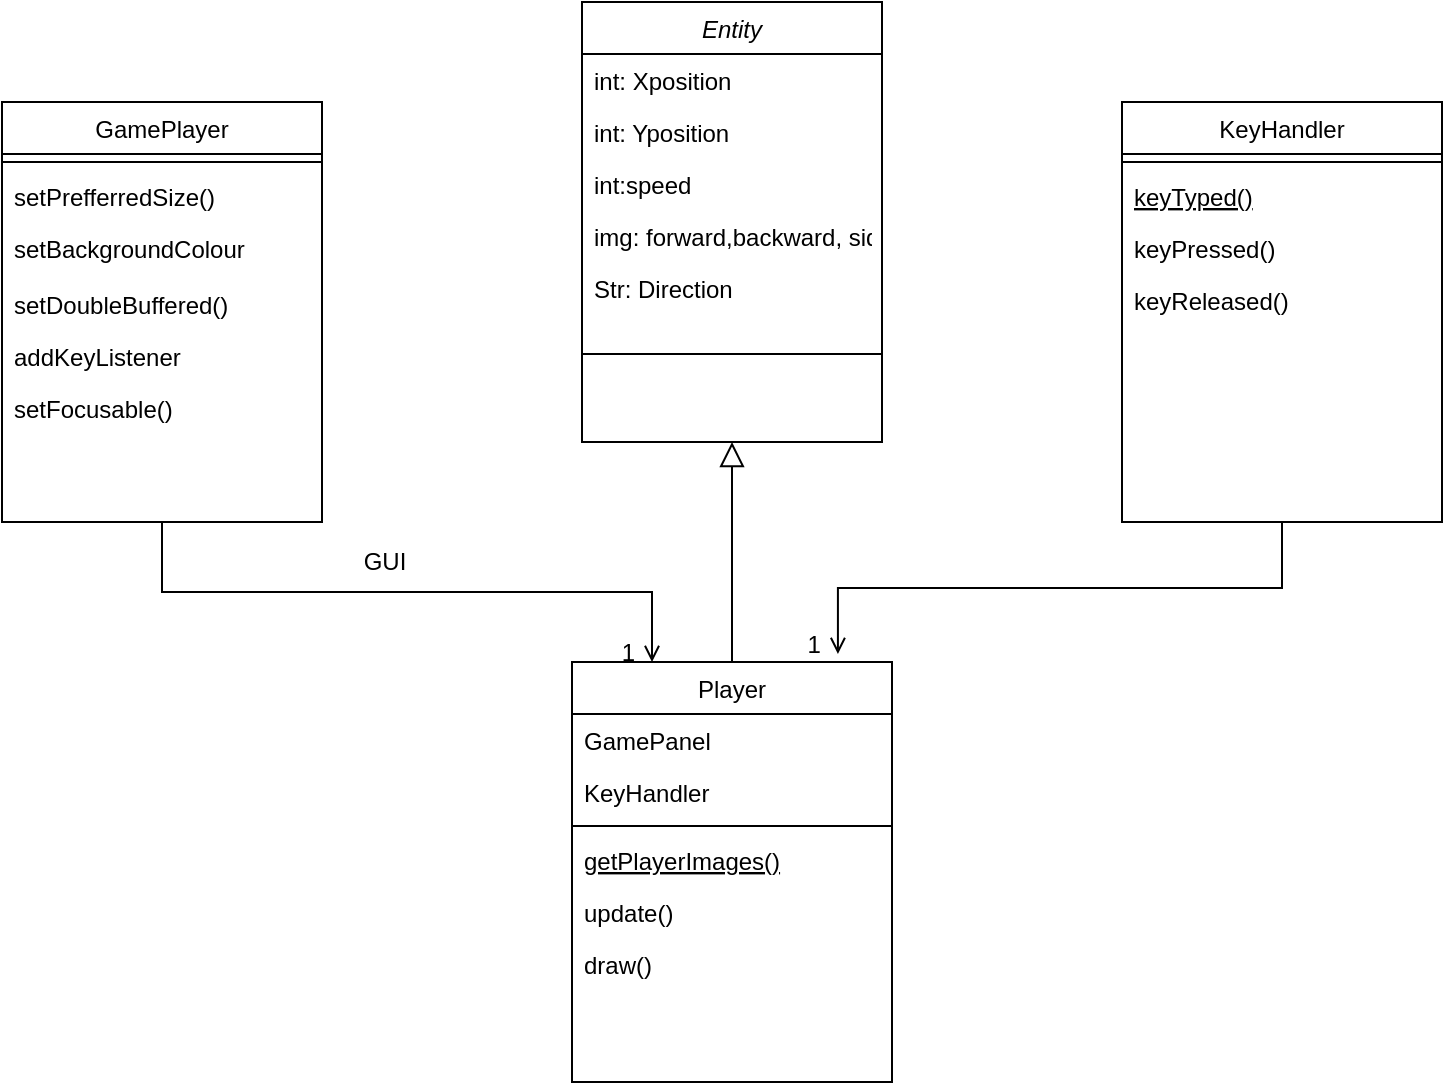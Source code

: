<mxfile version="18.1.2" type="device" pages="6"><diagram id="C5RBs43oDa-KdzZeNtuy" name="GUI"><mxGraphModel dx="1213" dy="710" grid="1" gridSize="10" guides="1" tooltips="1" connect="1" arrows="1" fold="1" page="1" pageScale="1" pageWidth="827" pageHeight="1169" math="0" shadow="0"><root><mxCell id="WIyWlLk6GJQsqaUBKTNV-0"/><mxCell id="WIyWlLk6GJQsqaUBKTNV-1" parent="WIyWlLk6GJQsqaUBKTNV-0"/><mxCell id="zkfFHV4jXpPFQw0GAbJ--0" value="Entity" style="swimlane;fontStyle=2;align=center;verticalAlign=top;childLayout=stackLayout;horizontal=1;startSize=26;horizontalStack=0;resizeParent=1;resizeLast=0;collapsible=1;marginBottom=0;rounded=0;shadow=0;strokeWidth=1;" parent="WIyWlLk6GJQsqaUBKTNV-1" vertex="1"><mxGeometry x="310" y="20" width="150" height="220" as="geometry"><mxRectangle x="230" y="140" width="160" height="26" as="alternateBounds"/></mxGeometry></mxCell><mxCell id="zkfFHV4jXpPFQw0GAbJ--1" value="int: Xposition" style="text;align=left;verticalAlign=top;spacingLeft=4;spacingRight=4;overflow=hidden;rotatable=0;points=[[0,0.5],[1,0.5]];portConstraint=eastwest;" parent="zkfFHV4jXpPFQw0GAbJ--0" vertex="1"><mxGeometry y="26" width="150" height="26" as="geometry"/></mxCell><mxCell id="zkfFHV4jXpPFQw0GAbJ--2" value="int: Yposition" style="text;align=left;verticalAlign=top;spacingLeft=4;spacingRight=4;overflow=hidden;rotatable=0;points=[[0,0.5],[1,0.5]];portConstraint=eastwest;rounded=0;shadow=0;html=0;" parent="zkfFHV4jXpPFQw0GAbJ--0" vertex="1"><mxGeometry y="52" width="150" height="26" as="geometry"/></mxCell><mxCell id="zkfFHV4jXpPFQw0GAbJ--3" value="int:speed" style="text;align=left;verticalAlign=top;spacingLeft=4;spacingRight=4;overflow=hidden;rotatable=0;points=[[0,0.5],[1,0.5]];portConstraint=eastwest;rounded=0;shadow=0;html=0;" parent="zkfFHV4jXpPFQw0GAbJ--0" vertex="1"><mxGeometry y="78" width="150" height="26" as="geometry"/></mxCell><mxCell id="zkfFHV4jXpPFQw0GAbJ--5" value="img: forward,backward, side images&#10;" style="text;align=left;verticalAlign=top;spacingLeft=4;spacingRight=4;overflow=hidden;rotatable=0;points=[[0,0.5],[1,0.5]];portConstraint=eastwest;" parent="zkfFHV4jXpPFQw0GAbJ--0" vertex="1"><mxGeometry y="104" width="150" height="26" as="geometry"/></mxCell><mxCell id="yUUKbf-toujtevInB0mZ-0" value="Str: Direction" style="text;align=left;verticalAlign=top;spacingLeft=4;spacingRight=4;overflow=hidden;rotatable=0;points=[[0,0.5],[1,0.5]];portConstraint=eastwest;rounded=0;shadow=0;html=0;" parent="zkfFHV4jXpPFQw0GAbJ--0" vertex="1"><mxGeometry y="130" width="150" height="26" as="geometry"/></mxCell><mxCell id="zkfFHV4jXpPFQw0GAbJ--4" value="" style="line;html=1;strokeWidth=1;align=left;verticalAlign=middle;spacingTop=-1;spacingLeft=3;spacingRight=3;rotatable=0;labelPosition=right;points=[];portConstraint=eastwest;" parent="zkfFHV4jXpPFQw0GAbJ--0" vertex="1"><mxGeometry y="156" width="150" height="40" as="geometry"/></mxCell><mxCell id="zkfFHV4jXpPFQw0GAbJ--6" value="Player" style="swimlane;fontStyle=0;align=center;verticalAlign=top;childLayout=stackLayout;horizontal=1;startSize=26;horizontalStack=0;resizeParent=1;resizeLast=0;collapsible=1;marginBottom=0;rounded=0;shadow=0;strokeWidth=1;" parent="WIyWlLk6GJQsqaUBKTNV-1" vertex="1"><mxGeometry x="305" y="350" width="160" height="210" as="geometry"><mxRectangle x="130" y="380" width="160" height="26" as="alternateBounds"/></mxGeometry></mxCell><mxCell id="zkfFHV4jXpPFQw0GAbJ--7" value="GamePanel" style="text;align=left;verticalAlign=top;spacingLeft=4;spacingRight=4;overflow=hidden;rotatable=0;points=[[0,0.5],[1,0.5]];portConstraint=eastwest;" parent="zkfFHV4jXpPFQw0GAbJ--6" vertex="1"><mxGeometry y="26" width="160" height="26" as="geometry"/></mxCell><mxCell id="zkfFHV4jXpPFQw0GAbJ--8" value="KeyHandler" style="text;align=left;verticalAlign=top;spacingLeft=4;spacingRight=4;overflow=hidden;rotatable=0;points=[[0,0.5],[1,0.5]];portConstraint=eastwest;rounded=0;shadow=0;html=0;" parent="zkfFHV4jXpPFQw0GAbJ--6" vertex="1"><mxGeometry y="52" width="160" height="26" as="geometry"/></mxCell><mxCell id="yUUKbf-toujtevInB0mZ-1" value="" style="line;html=1;strokeWidth=1;align=left;verticalAlign=middle;spacingTop=-1;spacingLeft=3;spacingRight=3;rotatable=0;labelPosition=right;points=[];portConstraint=eastwest;" parent="zkfFHV4jXpPFQw0GAbJ--6" vertex="1"><mxGeometry y="78" width="160" height="8" as="geometry"/></mxCell><mxCell id="zkfFHV4jXpPFQw0GAbJ--10" value="getPlayerImages()" style="text;align=left;verticalAlign=top;spacingLeft=4;spacingRight=4;overflow=hidden;rotatable=0;points=[[0,0.5],[1,0.5]];portConstraint=eastwest;fontStyle=4" parent="zkfFHV4jXpPFQw0GAbJ--6" vertex="1"><mxGeometry y="86" width="160" height="26" as="geometry"/></mxCell><mxCell id="yUUKbf-toujtevInB0mZ-2" value="update()" style="text;align=left;verticalAlign=top;spacingLeft=4;spacingRight=4;overflow=hidden;rotatable=0;points=[[0,0.5],[1,0.5]];portConstraint=eastwest;rounded=0;shadow=0;html=0;" parent="zkfFHV4jXpPFQw0GAbJ--6" vertex="1"><mxGeometry y="112" width="160" height="26" as="geometry"/></mxCell><mxCell id="yUUKbf-toujtevInB0mZ-3" value="draw()" style="text;align=left;verticalAlign=top;spacingLeft=4;spacingRight=4;overflow=hidden;rotatable=0;points=[[0,0.5],[1,0.5]];portConstraint=eastwest;rounded=0;shadow=0;html=0;" parent="zkfFHV4jXpPFQw0GAbJ--6" vertex="1"><mxGeometry y="138" width="160" height="26" as="geometry"/></mxCell><mxCell id="zkfFHV4jXpPFQw0GAbJ--12" value="" style="endArrow=block;endSize=10;endFill=0;shadow=0;strokeWidth=1;rounded=0;edgeStyle=elbowEdgeStyle;elbow=vertical;" parent="WIyWlLk6GJQsqaUBKTNV-1" source="zkfFHV4jXpPFQw0GAbJ--6" target="zkfFHV4jXpPFQw0GAbJ--0" edge="1"><mxGeometry width="160" relative="1" as="geometry"><mxPoint x="200" y="203" as="sourcePoint"/><mxPoint x="200" y="203" as="targetPoint"/></mxGeometry></mxCell><mxCell id="zkfFHV4jXpPFQw0GAbJ--13" value="GamePlayer" style="swimlane;fontStyle=0;align=center;verticalAlign=top;childLayout=stackLayout;horizontal=1;startSize=26;horizontalStack=0;resizeParent=1;resizeLast=0;collapsible=1;marginBottom=0;rounded=0;shadow=0;strokeWidth=1;" parent="WIyWlLk6GJQsqaUBKTNV-1" vertex="1"><mxGeometry x="20" y="70" width="160" height="210" as="geometry"><mxRectangle x="340" y="380" width="170" height="26" as="alternateBounds"/></mxGeometry></mxCell><mxCell id="zkfFHV4jXpPFQw0GAbJ--15" value="" style="line;html=1;strokeWidth=1;align=left;verticalAlign=middle;spacingTop=-1;spacingLeft=3;spacingRight=3;rotatable=0;labelPosition=right;points=[];portConstraint=eastwest;" parent="zkfFHV4jXpPFQw0GAbJ--13" vertex="1"><mxGeometry y="26" width="160" height="8" as="geometry"/></mxCell><mxCell id="zkfFHV4jXpPFQw0GAbJ--14" value="setPrefferredSize()&#10;" style="text;align=left;verticalAlign=top;spacingLeft=4;spacingRight=4;overflow=hidden;rotatable=0;points=[[0,0.5],[1,0.5]];portConstraint=eastwest;" parent="zkfFHV4jXpPFQw0GAbJ--13" vertex="1"><mxGeometry y="34" width="160" height="26" as="geometry"/></mxCell><mxCell id="yUUKbf-toujtevInB0mZ-4" value="setBackgroundColour" style="text;align=left;verticalAlign=top;spacingLeft=4;spacingRight=4;overflow=hidden;rotatable=0;points=[[0,0.5],[1,0.5]];portConstraint=eastwest;" parent="zkfFHV4jXpPFQw0GAbJ--13" vertex="1"><mxGeometry y="60" width="160" height="28" as="geometry"/></mxCell><mxCell id="yUUKbf-toujtevInB0mZ-5" value="setDoubleBuffered()&#10;" style="text;align=left;verticalAlign=top;spacingLeft=4;spacingRight=4;overflow=hidden;rotatable=0;points=[[0,0.5],[1,0.5]];portConstraint=eastwest;" parent="zkfFHV4jXpPFQw0GAbJ--13" vertex="1"><mxGeometry y="88" width="160" height="26" as="geometry"/></mxCell><mxCell id="yUUKbf-toujtevInB0mZ-6" value="addKeyListener&#10;" style="text;align=left;verticalAlign=top;spacingLeft=4;spacingRight=4;overflow=hidden;rotatable=0;points=[[0,0.5],[1,0.5]];portConstraint=eastwest;" parent="zkfFHV4jXpPFQw0GAbJ--13" vertex="1"><mxGeometry y="114" width="160" height="26" as="geometry"/></mxCell><mxCell id="yUUKbf-toujtevInB0mZ-7" value="setFocusable()&#10;" style="text;align=left;verticalAlign=top;spacingLeft=4;spacingRight=4;overflow=hidden;rotatable=0;points=[[0,0.5],[1,0.5]];portConstraint=eastwest;" parent="zkfFHV4jXpPFQw0GAbJ--13" vertex="1"><mxGeometry y="140" width="160" height="26" as="geometry"/></mxCell><mxCell id="yUUKbf-toujtevInB0mZ-8" value="" style="endArrow=open;shadow=0;strokeWidth=1;rounded=0;endFill=1;edgeStyle=elbowEdgeStyle;elbow=vertical;exitX=0.5;exitY=1;exitDx=0;exitDy=0;entryX=0.25;entryY=0;entryDx=0;entryDy=0;" parent="WIyWlLk6GJQsqaUBKTNV-1" source="zkfFHV4jXpPFQw0GAbJ--13" target="zkfFHV4jXpPFQw0GAbJ--6" edge="1"><mxGeometry x="0.5" y="41" relative="1" as="geometry"><mxPoint x="80" y="310" as="sourcePoint"/><mxPoint x="230" y="310" as="targetPoint"/><mxPoint x="-40" y="32" as="offset"/></mxGeometry></mxCell><mxCell id="yUUKbf-toujtevInB0mZ-10" value="1" style="resizable=0;align=right;verticalAlign=bottom;labelBackgroundColor=none;fontSize=12;" parent="yUUKbf-toujtevInB0mZ-8" connectable="0" vertex="1"><mxGeometry x="1" relative="1" as="geometry"><mxPoint x="-7" y="4" as="offset"/></mxGeometry></mxCell><mxCell id="yUUKbf-toujtevInB0mZ-11" value="GUI" style="text;html=1;resizable=0;points=[];;align=center;verticalAlign=middle;labelBackgroundColor=none;rounded=0;shadow=0;strokeWidth=1;fontSize=12;" parent="yUUKbf-toujtevInB0mZ-8" vertex="1" connectable="0"><mxGeometry x="0.5" y="49" relative="1" as="geometry"><mxPoint x="-91" y="34" as="offset"/></mxGeometry></mxCell><mxCell id="yUUKbf-toujtevInB0mZ-12" value="KeyHandler" style="swimlane;fontStyle=0;align=center;verticalAlign=top;childLayout=stackLayout;horizontal=1;startSize=26;horizontalStack=0;resizeParent=1;resizeLast=0;collapsible=1;marginBottom=0;rounded=0;shadow=0;strokeWidth=1;" parent="WIyWlLk6GJQsqaUBKTNV-1" vertex="1"><mxGeometry x="580" y="70" width="160" height="210" as="geometry"><mxRectangle x="130" y="380" width="160" height="26" as="alternateBounds"/></mxGeometry></mxCell><mxCell id="yUUKbf-toujtevInB0mZ-15" value="" style="line;html=1;strokeWidth=1;align=left;verticalAlign=middle;spacingTop=-1;spacingLeft=3;spacingRight=3;rotatable=0;labelPosition=right;points=[];portConstraint=eastwest;" parent="yUUKbf-toujtevInB0mZ-12" vertex="1"><mxGeometry y="26" width="160" height="8" as="geometry"/></mxCell><mxCell id="yUUKbf-toujtevInB0mZ-16" value="keyTyped()" style="text;align=left;verticalAlign=top;spacingLeft=4;spacingRight=4;overflow=hidden;rotatable=0;points=[[0,0.5],[1,0.5]];portConstraint=eastwest;fontStyle=4" parent="yUUKbf-toujtevInB0mZ-12" vertex="1"><mxGeometry y="34" width="160" height="26" as="geometry"/></mxCell><mxCell id="yUUKbf-toujtevInB0mZ-17" value="keyPressed()" style="text;align=left;verticalAlign=top;spacingLeft=4;spacingRight=4;overflow=hidden;rotatable=0;points=[[0,0.5],[1,0.5]];portConstraint=eastwest;rounded=0;shadow=0;html=0;" parent="yUUKbf-toujtevInB0mZ-12" vertex="1"><mxGeometry y="60" width="160" height="26" as="geometry"/></mxCell><mxCell id="yUUKbf-toujtevInB0mZ-18" value="keyReleased()" style="text;align=left;verticalAlign=top;spacingLeft=4;spacingRight=4;overflow=hidden;rotatable=0;points=[[0,0.5],[1,0.5]];portConstraint=eastwest;rounded=0;shadow=0;html=0;" parent="yUUKbf-toujtevInB0mZ-12" vertex="1"><mxGeometry y="86" width="160" height="26" as="geometry"/></mxCell><mxCell id="yUUKbf-toujtevInB0mZ-19" value="" style="endArrow=open;shadow=0;strokeWidth=1;rounded=0;endFill=1;edgeStyle=elbowEdgeStyle;elbow=vertical;exitX=0.5;exitY=1;exitDx=0;exitDy=0;entryX=0.831;entryY=-0.019;entryDx=0;entryDy=0;entryPerimeter=0;" parent="WIyWlLk6GJQsqaUBKTNV-1" source="yUUKbf-toujtevInB0mZ-12" target="zkfFHV4jXpPFQw0GAbJ--6" edge="1"><mxGeometry x="0.5" y="41" relative="1" as="geometry"><mxPoint x="610" y="300" as="sourcePoint"/><mxPoint x="855" y="370" as="targetPoint"/><mxPoint x="-40" y="32" as="offset"/></mxGeometry></mxCell><mxCell id="yUUKbf-toujtevInB0mZ-21" value="1" style="resizable=0;align=right;verticalAlign=bottom;labelBackgroundColor=none;fontSize=12;" parent="yUUKbf-toujtevInB0mZ-19" connectable="0" vertex="1"><mxGeometry x="1" relative="1" as="geometry"><mxPoint x="-7" y="4" as="offset"/></mxGeometry></mxCell></root></mxGraphModel></diagram><diagram id="WKtUqmlZOX2LOSobSnV4" name="pokemon.Pokemon"><mxGraphModel dx="1213" dy="710" grid="1" gridSize="10" guides="1" tooltips="1" connect="1" arrows="1" fold="1" page="1" pageScale="1" pageWidth="827" pageHeight="1169" math="0" shadow="0"><root><mxCell id="0"/><mxCell id="1" parent="0"/><mxCell id="s6Ni6iyCdKOsfejYFKvL-1" value="Pokemon" style="swimlane;fontStyle=2;align=center;verticalAlign=top;childLayout=stackLayout;horizontal=1;startSize=26;horizontalStack=0;resizeParent=1;resizeLast=0;collapsible=1;marginBottom=0;rounded=0;shadow=0;strokeWidth=1;" parent="1" vertex="1"><mxGeometry x="310" y="20" width="150" height="222" as="geometry"><mxRectangle x="230" y="140" width="160" height="26" as="alternateBounds"/></mxGeometry></mxCell><mxCell id="s6Ni6iyCdKOsfejYFKvL-2" value="str: name" style="text;align=left;verticalAlign=top;spacingLeft=4;spacingRight=4;overflow=hidden;rotatable=0;points=[[0,0.5],[1,0.5]];portConstraint=eastwest;" parent="s6Ni6iyCdKOsfejYFKvL-1" vertex="1"><mxGeometry y="26" width="150" height="26" as="geometry"/></mxCell><mxCell id="s6Ni6iyCdKOsfejYFKvL-3" value="int: hp" style="text;align=left;verticalAlign=top;spacingLeft=4;spacingRight=4;overflow=hidden;rotatable=0;points=[[0,0.5],[1,0.5]];portConstraint=eastwest;rounded=0;shadow=0;html=0;" parent="s6Ni6iyCdKOsfejYFKvL-1" vertex="1"><mxGeometry y="52" width="150" height="26" as="geometry"/></mxCell><mxCell id="s6Ni6iyCdKOsfejYFKvL-4" value="long: level" style="text;align=left;verticalAlign=top;spacingLeft=4;spacingRight=4;overflow=hidden;rotatable=0;points=[[0,0.5],[1,0.5]];portConstraint=eastwest;rounded=0;shadow=0;html=0;" parent="s6Ni6iyCdKOsfejYFKvL-1" vertex="1"><mxGeometry y="78" width="150" height="26" as="geometry"/></mxCell><mxCell id="s6Ni6iyCdKOsfejYFKvL-5" value="str:type" style="text;align=left;verticalAlign=top;spacingLeft=4;spacingRight=4;overflow=hidden;rotatable=0;points=[[0,0.5],[1,0.5]];portConstraint=eastwest;" parent="s6Ni6iyCdKOsfejYFKvL-1" vertex="1"><mxGeometry y="104" width="150" height="26" as="geometry"/></mxCell><mxCell id="s6Ni6iyCdKOsfejYFKvL-6" value="int: xp" style="text;align=left;verticalAlign=top;spacingLeft=4;spacingRight=4;overflow=hidden;rotatable=0;points=[[0,0.5],[1,0.5]];portConstraint=eastwest;rounded=0;shadow=0;html=0;" parent="s6Ni6iyCdKOsfejYFKvL-1" vertex="1"><mxGeometry y="130" width="150" height="26" as="geometry"/></mxCell><mxCell id="s6Ni6iyCdKOsfejYFKvL-18" value="img: .png" style="text;align=left;verticalAlign=top;spacingLeft=4;spacingRight=4;overflow=hidden;rotatable=0;points=[[0,0.5],[1,0.5]];portConstraint=eastwest;rounded=0;shadow=0;html=0;" parent="s6Ni6iyCdKOsfejYFKvL-1" vertex="1"><mxGeometry y="156" width="150" height="26" as="geometry"/></mxCell><mxCell id="s6Ni6iyCdKOsfejYFKvL-7" value="" style="line;html=1;strokeWidth=1;align=left;verticalAlign=middle;spacingTop=-1;spacingLeft=3;spacingRight=3;rotatable=0;labelPosition=right;points=[];portConstraint=eastwest;" parent="s6Ni6iyCdKOsfejYFKvL-1" vertex="1"><mxGeometry y="182" width="150" height="12" as="geometry"/></mxCell><mxCell id="s6Ni6iyCdKOsfejYFKvL-19" value="hasFainted() abstract methods are forced to be implemented by child" style="text;align=left;verticalAlign=top;spacingLeft=4;spacingRight=4;overflow=hidden;rotatable=0;points=[[0,0.5],[1,0.5]];portConstraint=eastwest;rounded=0;shadow=0;html=0;" parent="s6Ni6iyCdKOsfejYFKvL-1" vertex="1"><mxGeometry y="194" width="150" height="26" as="geometry"/></mxCell><mxCell id="s6Ni6iyCdKOsfejYFKvL-8" value="Charmander" style="swimlane;fontStyle=0;align=center;verticalAlign=top;childLayout=stackLayout;horizontal=1;startSize=26;horizontalStack=0;resizeParent=1;resizeLast=0;collapsible=1;marginBottom=0;rounded=0;shadow=0;strokeWidth=1;" parent="1" vertex="1"><mxGeometry x="305" y="350" width="160" height="360" as="geometry"><mxRectangle x="130" y="380" width="160" height="26" as="alternateBounds"/></mxGeometry></mxCell><mxCell id="s6Ni6iyCdKOsfejYFKvL-9" value="int: ID" style="text;align=left;verticalAlign=top;spacingLeft=4;spacingRight=4;overflow=hidden;rotatable=0;points=[[0,0.5],[1,0.5]];portConstraint=eastwest;" parent="s6Ni6iyCdKOsfejYFKvL-8" vertex="1"><mxGeometry y="26" width="160" height="26" as="geometry"/></mxCell><mxCell id="s6Ni6iyCdKOsfejYFKvL-10" value="&lt;ArrayList&gt;: moveSet" style="text;align=left;verticalAlign=top;spacingLeft=4;spacingRight=4;overflow=hidden;rotatable=0;points=[[0,0.5],[1,0.5]];portConstraint=eastwest;rounded=0;shadow=0;html=0;" parent="s6Ni6iyCdKOsfejYFKvL-8" vertex="1"><mxGeometry y="52" width="160" height="26" as="geometry"/></mxCell><mxCell id="s6Ni6iyCdKOsfejYFKvL-13" value="double: height" style="text;align=left;verticalAlign=top;spacingLeft=4;spacingRight=4;overflow=hidden;rotatable=0;points=[[0,0.5],[1,0.5]];portConstraint=eastwest;rounded=0;shadow=0;html=0;" parent="s6Ni6iyCdKOsfejYFKvL-8" vertex="1"><mxGeometry y="78" width="160" height="26" as="geometry"/></mxCell><mxCell id="s6Ni6iyCdKOsfejYFKvL-39" value="double: weight" style="text;align=left;verticalAlign=top;spacingLeft=4;spacingRight=4;overflow=hidden;rotatable=0;points=[[0,0.5],[1,0.5]];portConstraint=eastwest;rounded=0;shadow=0;html=0;" parent="s6Ni6iyCdKOsfejYFKvL-8" vertex="1"><mxGeometry y="104" width="160" height="26" as="geometry"/></mxCell><mxCell id="s6Ni6iyCdKOsfejYFKvL-38" value="double: xpToLevelUp" style="text;align=left;verticalAlign=top;spacingLeft=4;spacingRight=4;overflow=hidden;rotatable=0;points=[[0,0.5],[1,0.5]];portConstraint=eastwest;rounded=0;shadow=0;html=0;" parent="s6Ni6iyCdKOsfejYFKvL-8" vertex="1"><mxGeometry y="130" width="160" height="26" as="geometry"/></mxCell><mxCell id="s6Ni6iyCdKOsfejYFKvL-12" value="int: evolveAtLevel" style="text;align=left;verticalAlign=top;spacingLeft=4;spacingRight=4;overflow=hidden;rotatable=0;points=[[0,0.5],[1,0.5]];portConstraint=eastwest;fontStyle=4" parent="s6Ni6iyCdKOsfejYFKvL-8" vertex="1"><mxGeometry y="156" width="160" height="26" as="geometry"/></mxCell><mxCell id="s6Ni6iyCdKOsfejYFKvL-14" value="ArrayList: evolveAtLevel" style="text;align=left;verticalAlign=top;spacingLeft=4;spacingRight=4;overflow=hidden;rotatable=0;points=[[0,0.5],[1,0.5]];portConstraint=eastwest;rounded=0;shadow=0;html=0;" parent="s6Ni6iyCdKOsfejYFKvL-8" vertex="1"><mxGeometry y="182" width="160" height="26" as="geometry"/></mxCell><mxCell id="s6Ni6iyCdKOsfejYFKvL-40" value="ArrayList: BaseStats" style="text;align=left;verticalAlign=top;spacingLeft=4;spacingRight=4;overflow=hidden;rotatable=0;points=[[0,0.5],[1,0.5]];portConstraint=eastwest;rounded=0;shadow=0;html=0;" parent="s6Ni6iyCdKOsfejYFKvL-8" vertex="1"><mxGeometry y="208" width="160" height="26" as="geometry"/></mxCell><mxCell id="s6Ni6iyCdKOsfejYFKvL-41" value="img: photo" style="text;align=left;verticalAlign=top;spacingLeft=4;spacingRight=4;overflow=hidden;rotatable=0;points=[[0,0.5],[1,0.5]];portConstraint=eastwest;rounded=0;shadow=0;html=0;" parent="s6Ni6iyCdKOsfejYFKvL-8" vertex="1"><mxGeometry y="234" width="160" height="26" as="geometry"/></mxCell><mxCell id="s6Ni6iyCdKOsfejYFKvL-11" value="" style="line;html=1;strokeWidth=1;align=left;verticalAlign=middle;spacingTop=-1;spacingLeft=3;spacingRight=3;rotatable=0;labelPosition=right;points=[];portConstraint=eastwest;" parent="s6Ni6iyCdKOsfejYFKvL-8" vertex="1"><mxGeometry y="260" width="160" height="8" as="geometry"/></mxCell><mxCell id="s6Ni6iyCdKOsfejYFKvL-42" value="evolve()" style="text;align=left;verticalAlign=top;spacingLeft=4;spacingRight=4;overflow=hidden;rotatable=0;points=[[0,0.5],[1,0.5]];portConstraint=eastwest;rounded=0;shadow=0;html=0;" parent="s6Ni6iyCdKOsfejYFKvL-8" vertex="1"><mxGeometry y="268" width="160" height="26" as="geometry"/></mxCell><mxCell id="s6Ni6iyCdKOsfejYFKvL-56" value="randomHeight()" style="text;align=left;verticalAlign=top;spacingLeft=4;spacingRight=4;overflow=hidden;rotatable=0;points=[[0,0.5],[1,0.5]];portConstraint=eastwest;rounded=0;shadow=0;html=0;" parent="s6Ni6iyCdKOsfejYFKvL-8" vertex="1"><mxGeometry y="294" width="160" height="26" as="geometry"/></mxCell><mxCell id="s6Ni6iyCdKOsfejYFKvL-57" value="randomWeight()" style="text;align=left;verticalAlign=top;spacingLeft=4;spacingRight=4;overflow=hidden;rotatable=0;points=[[0,0.5],[1,0.5]];portConstraint=eastwest;rounded=0;shadow=0;html=0;" parent="s6Ni6iyCdKOsfejYFKvL-8" vertex="1"><mxGeometry y="320" width="160" height="26" as="geometry"/></mxCell><mxCell id="s6Ni6iyCdKOsfejYFKvL-15" value="" style="endArrow=block;endSize=10;endFill=0;shadow=0;strokeWidth=1;rounded=0;edgeStyle=elbowEdgeStyle;elbow=vertical;" parent="1" source="s6Ni6iyCdKOsfejYFKvL-8" target="s6Ni6iyCdKOsfejYFKvL-1" edge="1"><mxGeometry width="160" relative="1" as="geometry"><mxPoint x="200" y="203" as="sourcePoint"/><mxPoint x="200" y="203" as="targetPoint"/></mxGeometry></mxCell><mxCell id="s6Ni6iyCdKOsfejYFKvL-20" value="POKEMON_TYPE (ENUM)" style="swimlane;fontStyle=2;align=center;verticalAlign=top;childLayout=stackLayout;horizontal=1;startSize=26;horizontalStack=0;resizeParent=1;resizeLast=0;collapsible=1;marginBottom=0;rounded=0;shadow=0;strokeWidth=1;" parent="1" vertex="1"><mxGeometry x="70" y="20" width="150" height="222" as="geometry"><mxRectangle x="230" y="140" width="160" height="26" as="alternateBounds"/></mxGeometry></mxCell><mxCell id="s6Ni6iyCdKOsfejYFKvL-21" value="int: typeID" style="text;align=left;verticalAlign=top;spacingLeft=4;spacingRight=4;overflow=hidden;rotatable=0;points=[[0,0.5],[1,0.5]];portConstraint=eastwest;" parent="s6Ni6iyCdKOsfejYFKvL-20" vertex="1"><mxGeometry y="26" width="150" height="26" as="geometry"/></mxCell><mxCell id="s6Ni6iyCdKOsfejYFKvL-27" value="" style="line;html=1;strokeWidth=1;align=left;verticalAlign=middle;spacingTop=-1;spacingLeft=3;spacingRight=3;rotatable=0;labelPosition=right;points=[];portConstraint=eastwest;" parent="s6Ni6iyCdKOsfejYFKvL-20" vertex="1"><mxGeometry y="52" width="150" height="12" as="geometry"/></mxCell><mxCell id="s6Ni6iyCdKOsfejYFKvL-28" value="hasFainted()" style="text;align=left;verticalAlign=top;spacingLeft=4;spacingRight=4;overflow=hidden;rotatable=0;points=[[0,0.5],[1,0.5]];portConstraint=eastwest;rounded=0;shadow=0;html=0;" parent="s6Ni6iyCdKOsfejYFKvL-20" vertex="1"><mxGeometry y="64" width="150" height="26" as="geometry"/></mxCell><mxCell id="s6Ni6iyCdKOsfejYFKvL-29" value="POKEMON Constructor (ENUM)" style="swimlane;fontStyle=2;align=center;verticalAlign=top;childLayout=stackLayout;horizontal=1;startSize=26;horizontalStack=0;resizeParent=1;resizeLast=0;collapsible=1;marginBottom=0;rounded=0;shadow=0;strokeWidth=1;" parent="1" vertex="1"><mxGeometry x="70" y="290" width="150" height="222" as="geometry"><mxRectangle x="230" y="140" width="160" height="26" as="alternateBounds"/></mxGeometry></mxCell><mxCell id="s6Ni6iyCdKOsfejYFKvL-30" value="int:ID" style="text;align=left;verticalAlign=top;spacingLeft=4;spacingRight=4;overflow=hidden;rotatable=0;points=[[0,0.5],[1,0.5]];portConstraint=eastwest;" parent="s6Ni6iyCdKOsfejYFKvL-29" vertex="1"><mxGeometry y="26" width="150" height="26" as="geometry"/></mxCell><mxCell id="s6Ni6iyCdKOsfejYFKvL-31" value="type:ENUM" style="text;align=left;verticalAlign=top;spacingLeft=4;spacingRight=4;overflow=hidden;rotatable=0;points=[[0,0.5],[1,0.5]];portConstraint=eastwest;rounded=0;shadow=0;html=0;" parent="s6Ni6iyCdKOsfejYFKvL-29" vertex="1"><mxGeometry y="52" width="150" height="26" as="geometry"/></mxCell><mxCell id="s6Ni6iyCdKOsfejYFKvL-34" value="int: evolvesintoID" style="text;align=left;verticalAlign=top;spacingLeft=4;spacingRight=4;overflow=hidden;rotatable=0;points=[[0,0.5],[1,0.5]];portConstraint=eastwest;rounded=0;shadow=0;html=0;" parent="s6Ni6iyCdKOsfejYFKvL-29" vertex="1"><mxGeometry y="78" width="150" height="26" as="geometry"/></mxCell><mxCell id="s6Ni6iyCdKOsfejYFKvL-35" value="int: evolvesAtLevel" style="text;align=left;verticalAlign=top;spacingLeft=4;spacingRight=4;overflow=hidden;rotatable=0;points=[[0,0.5],[1,0.5]];portConstraint=eastwest;rounded=0;shadow=0;html=0;" parent="s6Ni6iyCdKOsfejYFKvL-29" vertex="1"><mxGeometry y="104" width="150" height="26" as="geometry"/></mxCell><mxCell id="s6Ni6iyCdKOsfejYFKvL-32" value="" style="line;html=1;strokeWidth=1;align=left;verticalAlign=middle;spacingTop=-1;spacingLeft=3;spacingRight=3;rotatable=0;labelPosition=right;points=[];portConstraint=eastwest;" parent="s6Ni6iyCdKOsfejYFKvL-29" vertex="1"><mxGeometry y="130" width="150" height="12" as="geometry"/></mxCell><mxCell id="s6Ni6iyCdKOsfejYFKvL-36" value="" style="endArrow=classic;html=1;rounded=0;exitX=1;exitY=0.5;exitDx=0;exitDy=0;entryX=0;entryY=0.5;entryDx=0;entryDy=0;" parent="1" source="s6Ni6iyCdKOsfejYFKvL-31" target="s6Ni6iyCdKOsfejYFKvL-10" edge="1"><mxGeometry width="50" height="50" relative="1" as="geometry"><mxPoint x="390" y="600" as="sourcePoint"/><mxPoint x="440" y="550" as="targetPoint"/></mxGeometry></mxCell><mxCell id="s6Ni6iyCdKOsfejYFKvL-37" value="" style="endArrow=classic;html=1;rounded=0;exitX=0.5;exitY=1;exitDx=0;exitDy=0;entryX=0.5;entryY=0;entryDx=0;entryDy=0;" parent="1" source="s6Ni6iyCdKOsfejYFKvL-20" target="s6Ni6iyCdKOsfejYFKvL-29" edge="1"><mxGeometry width="50" height="50" relative="1" as="geometry"><mxPoint x="201.05" y="301.998" as="sourcePoint"/><mxPoint x="320" y="199" as="targetPoint"/></mxGeometry></mxCell><mxCell id="s6Ni6iyCdKOsfejYFKvL-43" value="Charmeleon" style="swimlane;fontStyle=0;align=center;verticalAlign=top;childLayout=stackLayout;horizontal=1;startSize=26;horizontalStack=0;resizeParent=1;resizeLast=0;collapsible=1;marginBottom=0;rounded=0;shadow=0;strokeWidth=1;" parent="1" vertex="1"><mxGeometry x="300" y="830" width="160" height="346" as="geometry"><mxRectangle x="130" y="380" width="160" height="26" as="alternateBounds"/></mxGeometry></mxCell><mxCell id="s6Ni6iyCdKOsfejYFKvL-44" value="int: ID" style="text;align=left;verticalAlign=top;spacingLeft=4;spacingRight=4;overflow=hidden;rotatable=0;points=[[0,0.5],[1,0.5]];portConstraint=eastwest;" parent="s6Ni6iyCdKOsfejYFKvL-43" vertex="1"><mxGeometry y="26" width="160" height="26" as="geometry"/></mxCell><mxCell id="s6Ni6iyCdKOsfejYFKvL-45" value="&lt;ArrayList&gt;: moveSet" style="text;align=left;verticalAlign=top;spacingLeft=4;spacingRight=4;overflow=hidden;rotatable=0;points=[[0,0.5],[1,0.5]];portConstraint=eastwest;rounded=0;shadow=0;html=0;" parent="s6Ni6iyCdKOsfejYFKvL-43" vertex="1"><mxGeometry y="52" width="160" height="26" as="geometry"/></mxCell><mxCell id="s6Ni6iyCdKOsfejYFKvL-46" value="double: height" style="text;align=left;verticalAlign=top;spacingLeft=4;spacingRight=4;overflow=hidden;rotatable=0;points=[[0,0.5],[1,0.5]];portConstraint=eastwest;rounded=0;shadow=0;html=0;" parent="s6Ni6iyCdKOsfejYFKvL-43" vertex="1"><mxGeometry y="78" width="160" height="26" as="geometry"/></mxCell><mxCell id="s6Ni6iyCdKOsfejYFKvL-47" value="double: weight" style="text;align=left;verticalAlign=top;spacingLeft=4;spacingRight=4;overflow=hidden;rotatable=0;points=[[0,0.5],[1,0.5]];portConstraint=eastwest;rounded=0;shadow=0;html=0;" parent="s6Ni6iyCdKOsfejYFKvL-43" vertex="1"><mxGeometry y="104" width="160" height="26" as="geometry"/></mxCell><mxCell id="s6Ni6iyCdKOsfejYFKvL-48" value="double: xpToLevelUp" style="text;align=left;verticalAlign=top;spacingLeft=4;spacingRight=4;overflow=hidden;rotatable=0;points=[[0,0.5],[1,0.5]];portConstraint=eastwest;rounded=0;shadow=0;html=0;" parent="s6Ni6iyCdKOsfejYFKvL-43" vertex="1"><mxGeometry y="130" width="160" height="26" as="geometry"/></mxCell><mxCell id="s6Ni6iyCdKOsfejYFKvL-49" value="int: evolveAtLevel" style="text;align=left;verticalAlign=top;spacingLeft=4;spacingRight=4;overflow=hidden;rotatable=0;points=[[0,0.5],[1,0.5]];portConstraint=eastwest;fontStyle=4" parent="s6Ni6iyCdKOsfejYFKvL-43" vertex="1"><mxGeometry y="156" width="160" height="26" as="geometry"/></mxCell><mxCell id="s6Ni6iyCdKOsfejYFKvL-50" value="ArrayList: evolveAtLevel" style="text;align=left;verticalAlign=top;spacingLeft=4;spacingRight=4;overflow=hidden;rotatable=0;points=[[0,0.5],[1,0.5]];portConstraint=eastwest;rounded=0;shadow=0;html=0;" parent="s6Ni6iyCdKOsfejYFKvL-43" vertex="1"><mxGeometry y="182" width="160" height="26" as="geometry"/></mxCell><mxCell id="s6Ni6iyCdKOsfejYFKvL-51" value="ArrayList: BaseStats" style="text;align=left;verticalAlign=top;spacingLeft=4;spacingRight=4;overflow=hidden;rotatable=0;points=[[0,0.5],[1,0.5]];portConstraint=eastwest;rounded=0;shadow=0;html=0;" parent="s6Ni6iyCdKOsfejYFKvL-43" vertex="1"><mxGeometry y="208" width="160" height="26" as="geometry"/></mxCell><mxCell id="s6Ni6iyCdKOsfejYFKvL-52" value="img: photo" style="text;align=left;verticalAlign=top;spacingLeft=4;spacingRight=4;overflow=hidden;rotatable=0;points=[[0,0.5],[1,0.5]];portConstraint=eastwest;rounded=0;shadow=0;html=0;" parent="s6Ni6iyCdKOsfejYFKvL-43" vertex="1"><mxGeometry y="234" width="160" height="26" as="geometry"/></mxCell><mxCell id="s6Ni6iyCdKOsfejYFKvL-53" value="" style="line;html=1;strokeWidth=1;align=left;verticalAlign=middle;spacingTop=-1;spacingLeft=3;spacingRight=3;rotatable=0;labelPosition=right;points=[];portConstraint=eastwest;" parent="s6Ni6iyCdKOsfejYFKvL-43" vertex="1"><mxGeometry y="260" width="160" height="8" as="geometry"/></mxCell><mxCell id="s6Ni6iyCdKOsfejYFKvL-54" value="evolve()" style="text;align=left;verticalAlign=top;spacingLeft=4;spacingRight=4;overflow=hidden;rotatable=0;points=[[0,0.5],[1,0.5]];portConstraint=eastwest;rounded=0;shadow=0;html=0;" parent="s6Ni6iyCdKOsfejYFKvL-43" vertex="1"><mxGeometry y="268" width="160" height="26" as="geometry"/></mxCell><mxCell id="s6Ni6iyCdKOsfejYFKvL-58" value="randomHeight()" style="text;align=left;verticalAlign=top;spacingLeft=4;spacingRight=4;overflow=hidden;rotatable=0;points=[[0,0.5],[1,0.5]];portConstraint=eastwest;rounded=0;shadow=0;html=0;" parent="s6Ni6iyCdKOsfejYFKvL-43" vertex="1"><mxGeometry y="294" width="160" height="26" as="geometry"/></mxCell><mxCell id="s6Ni6iyCdKOsfejYFKvL-59" value="randomWeight()" style="text;align=left;verticalAlign=top;spacingLeft=4;spacingRight=4;overflow=hidden;rotatable=0;points=[[0,0.5],[1,0.5]];portConstraint=eastwest;rounded=0;shadow=0;html=0;" parent="s6Ni6iyCdKOsfejYFKvL-43" vertex="1"><mxGeometry y="320" width="160" height="26" as="geometry"/></mxCell><mxCell id="s6Ni6iyCdKOsfejYFKvL-55" value="" style="endArrow=block;endSize=10;endFill=0;shadow=0;strokeWidth=1;rounded=0;edgeStyle=elbowEdgeStyle;elbow=vertical;" parent="1" source="s6Ni6iyCdKOsfejYFKvL-43" edge="1"><mxGeometry width="160" relative="1" as="geometry"><mxPoint x="195" y="631" as="sourcePoint"/><mxPoint x="380" y="710" as="targetPoint"/></mxGeometry></mxCell><mxCell id="BbJwvelC55RexaONJ0Ge-1" value="Would it be easier to change attributes of Charmander Class rather than seperate class for each evolution?" style="ellipse;whiteSpace=wrap;html=1;fillColor=#dae8fc;strokeColor=#6c8ebf;" parent="1" vertex="1"><mxGeometry x="140" y="680" width="150" height="120" as="geometry"/></mxCell><mxCell id="BbJwvelC55RexaONJ0Ge-2" value="Is it worth having a TYPE ENUM feeding into a POKEMON ENUM?" style="ellipse;whiteSpace=wrap;html=1;fillColor=#dae8fc;strokeColor=#6c8ebf;" parent="1" vertex="1"><mxGeometry x="20" y="525" width="150" height="120" as="geometry"/></mxCell><mxCell id="BbJwvelC55RexaONJ0Ge-3" value="1 ..." style="rounded=0;whiteSpace=wrap;html=1;" parent="1" vertex="1"><mxGeometry x="270" y="360" width="30" height="10" as="geometry"/></mxCell><mxCell id="BbJwvelC55RexaONJ0Ge-4" value="Would POKEMON ENUM go into Pokemon or each induvial class" style="ellipse;whiteSpace=wrap;html=1;fillColor=#dae8fc;strokeColor=#6c8ebf;" parent="1" vertex="1"><mxGeometry x="230" y="242" width="110" height="90" as="geometry"/></mxCell><mxCell id="mY7Tb2EGhwDSwvUmddeF-1" value="Moves (abstract)" style="swimlane;fontStyle=2;align=center;verticalAlign=top;childLayout=stackLayout;horizontal=1;startSize=26;horizontalStack=0;resizeParent=1;resizeLast=0;collapsible=1;marginBottom=0;rounded=0;shadow=0;strokeWidth=1;" parent="1" vertex="1"><mxGeometry x="540" y="20" width="150" height="222" as="geometry"><mxRectangle x="230" y="140" width="160" height="26" as="alternateBounds"/></mxGeometry></mxCell><mxCell id="mY7Tb2EGhwDSwvUmddeF-2" value="int: accuracy" style="text;align=left;verticalAlign=top;spacingLeft=4;spacingRight=4;overflow=hidden;rotatable=0;points=[[0,0.5],[1,0.5]];portConstraint=eastwest;" parent="mY7Tb2EGhwDSwvUmddeF-1" vertex="1"><mxGeometry y="26" width="150" height="26" as="geometry"/></mxCell><mxCell id="mY7Tb2EGhwDSwvUmddeF-3" value="int: basePower" style="text;align=left;verticalAlign=top;spacingLeft=4;spacingRight=4;overflow=hidden;rotatable=0;points=[[0,0.5],[1,0.5]];portConstraint=eastwest;rounded=0;shadow=0;html=0;" parent="mY7Tb2EGhwDSwvUmddeF-1" vertex="1"><mxGeometry y="52" width="150" height="26" as="geometry"/></mxCell><mxCell id="mY7Tb2EGhwDSwvUmddeF-4" value="str: category" style="text;align=left;verticalAlign=top;spacingLeft=4;spacingRight=4;overflow=hidden;rotatable=0;points=[[0,0.5],[1,0.5]];portConstraint=eastwest;rounded=0;shadow=0;html=0;" parent="mY7Tb2EGhwDSwvUmddeF-1" vertex="1"><mxGeometry y="78" width="150" height="26" as="geometry"/></mxCell><mxCell id="mY7Tb2EGhwDSwvUmddeF-5" value="int: pp" style="text;align=left;verticalAlign=top;spacingLeft=4;spacingRight=4;overflow=hidden;rotatable=0;points=[[0,0.5],[1,0.5]];portConstraint=eastwest;" parent="mY7Tb2EGhwDSwvUmddeF-1" vertex="1"><mxGeometry y="104" width="150" height="26" as="geometry"/></mxCell><mxCell id="mY7Tb2EGhwDSwvUmddeF-6" value="int:priority" style="text;align=left;verticalAlign=top;spacingLeft=4;spacingRight=4;overflow=hidden;rotatable=0;points=[[0,0.5],[1,0.5]];portConstraint=eastwest;rounded=0;shadow=0;html=0;" parent="mY7Tb2EGhwDSwvUmddeF-1" vertex="1"><mxGeometry y="130" width="150" height="26" as="geometry"/></mxCell><mxCell id="mY7Tb2EGhwDSwvUmddeF-7" value="str: type" style="text;align=left;verticalAlign=top;spacingLeft=4;spacingRight=4;overflow=hidden;rotatable=0;points=[[0,0.5],[1,0.5]];portConstraint=eastwest;rounded=0;shadow=0;html=0;" parent="mY7Tb2EGhwDSwvUmddeF-1" vertex="1"><mxGeometry y="156" width="150" height="26" as="geometry"/></mxCell><mxCell id="mY7Tb2EGhwDSwvUmddeF-8" value="" style="line;html=1;strokeWidth=1;align=left;verticalAlign=middle;spacingTop=-1;spacingLeft=3;spacingRight=3;rotatable=0;labelPosition=right;points=[];portConstraint=eastwest;" parent="mY7Tb2EGhwDSwvUmddeF-1" vertex="1"><mxGeometry y="182" width="150" height="12" as="geometry"/></mxCell><mxCell id="mY7Tb2EGhwDSwvUmddeF-10" value="List of all learnable moves stored in database or in classes" style="ellipse;whiteSpace=wrap;html=1;fillColor=#dae8fc;strokeColor=#6c8ebf;" parent="1" vertex="1"><mxGeometry x="610" y="390" width="150" height="120" as="geometry"/></mxCell><mxCell id="mY7Tb2EGhwDSwvUmddeF-9" value="scratch() inteface" style="text;align=left;verticalAlign=top;spacingLeft=4;spacingRight=4;overflow=hidden;rotatable=0;points=[[0,0.5],[1,0.5]];portConstraint=eastwest;rounded=0;shadow=0;html=0;" parent="1" vertex="1"><mxGeometry x="510" y="340" width="150" height="26" as="geometry"/></mxCell></root></mxGraphModel></diagram><diagram id="iFaVCQCJd5LMdsBkPrKM" name="characters.Character"><mxGraphModel dx="2062" dy="1122" grid="1" gridSize="10" guides="1" tooltips="1" connect="1" arrows="1" fold="1" page="1" pageScale="1" pageWidth="827" pageHeight="1169" math="0" shadow="0"><root><mxCell id="0"/><mxCell id="1" parent="0"/><mxCell id="NDV-Ka9Zb46v9xRly6H9-1" value="Character" style="swimlane;fontStyle=2;align=center;verticalAlign=top;childLayout=stackLayout;horizontal=1;startSize=26;horizontalStack=0;resizeParent=1;resizeLast=0;collapsible=1;marginBottom=0;rounded=0;shadow=0;strokeWidth=1;" vertex="1" parent="1"><mxGeometry x="310" y="20" width="150" height="222" as="geometry"><mxRectangle x="230" y="140" width="160" height="26" as="alternateBounds"/></mxGeometry></mxCell><mxCell id="NDV-Ka9Zb46v9xRly6H9-2" value="str: name" style="text;align=left;verticalAlign=top;spacingLeft=4;spacingRight=4;overflow=hidden;rotatable=0;points=[[0,0.5],[1,0.5]];portConstraint=eastwest;" vertex="1" parent="NDV-Ka9Zb46v9xRly6H9-1"><mxGeometry y="26" width="150" height="26" as="geometry"/></mxCell><mxCell id="NDV-Ka9Zb46v9xRly6H9-3" value="double: money" style="text;align=left;verticalAlign=top;spacingLeft=4;spacingRight=4;overflow=hidden;rotatable=0;points=[[0,0.5],[1,0.5]];portConstraint=eastwest;rounded=0;shadow=0;html=0;" vertex="1" parent="NDV-Ka9Zb46v9xRly6H9-1"><mxGeometry y="52" width="150" height="26" as="geometry"/></mxCell><mxCell id="NDV-Ka9Zb46v9xRly6H9-4" value="ArrayList: items" style="text;align=left;verticalAlign=top;spacingLeft=4;spacingRight=4;overflow=hidden;rotatable=0;points=[[0,0.5],[1,0.5]];portConstraint=eastwest;rounded=0;shadow=0;html=0;" vertex="1" parent="NDV-Ka9Zb46v9xRly6H9-1"><mxGeometry y="78" width="150" height="26" as="geometry"/></mxCell><mxCell id="NDV-Ka9Zb46v9xRly6H9-5" value="ArrayList: Party" style="text;align=left;verticalAlign=top;spacingLeft=4;spacingRight=4;overflow=hidden;rotatable=0;points=[[0,0.5],[1,0.5]];portConstraint=eastwest;" vertex="1" parent="NDV-Ka9Zb46v9xRly6H9-1"><mxGeometry y="104" width="150" height="26" as="geometry"/></mxCell><mxCell id="NDV-Ka9Zb46v9xRly6H9-8" value="" style="line;html=1;strokeWidth=1;align=left;verticalAlign=middle;spacingTop=-1;spacingLeft=3;spacingRight=3;rotatable=0;labelPosition=right;points=[];portConstraint=eastwest;" vertex="1" parent="NDV-Ka9Zb46v9xRly6H9-1"><mxGeometry y="130" width="150" height="12" as="geometry"/></mxCell><mxCell id="NDV-Ka9Zb46v9xRly6H9-9" value="hasFainted()" style="text;align=left;verticalAlign=top;spacingLeft=4;spacingRight=4;overflow=hidden;rotatable=0;points=[[0,0.5],[1,0.5]];portConstraint=eastwest;rounded=0;shadow=0;html=0;" vertex="1" parent="NDV-Ka9Zb46v9xRly6H9-1"><mxGeometry y="142" width="150" height="26" as="geometry"/></mxCell><mxCell id="NDV-Ka9Zb46v9xRly6H9-10" value="Player" style="swimlane;fontStyle=0;align=center;verticalAlign=top;childLayout=stackLayout;horizontal=1;startSize=26;horizontalStack=0;resizeParent=1;resizeLast=0;collapsible=1;marginBottom=0;rounded=0;shadow=0;strokeWidth=1;" vertex="1" parent="1"><mxGeometry x="100" y="340" width="160" height="180" as="geometry"><mxRectangle x="130" y="380" width="160" height="26" as="alternateBounds"/></mxGeometry></mxCell><mxCell id="NDV-Ka9Zb46v9xRly6H9-53" value="int: ID" style="text;align=left;verticalAlign=top;spacingLeft=4;spacingRight=4;overflow=hidden;rotatable=0;points=[[0,0.5],[1,0.5]];portConstraint=eastwest;" vertex="1" parent="NDV-Ka9Zb46v9xRly6H9-10"><mxGeometry y="26" width="160" height="26" as="geometry"/></mxCell><mxCell id="NDV-Ka9Zb46v9xRly6H9-6" value="ArrayList: Pokedex?" style="text;align=left;verticalAlign=top;spacingLeft=4;spacingRight=4;overflow=hidden;rotatable=0;points=[[0,0.5],[1,0.5]];portConstraint=eastwest;rounded=0;shadow=0;html=0;" vertex="1" parent="NDV-Ka9Zb46v9xRly6H9-10"><mxGeometry y="52" width="160" height="26" as="geometry"/></mxCell><mxCell id="NDV-Ka9Zb46v9xRly6H9-20" value="" style="line;html=1;strokeWidth=1;align=left;verticalAlign=middle;spacingTop=-1;spacingLeft=3;spacingRight=3;rotatable=0;labelPosition=right;points=[];portConstraint=eastwest;" vertex="1" parent="NDV-Ka9Zb46v9xRly6H9-10"><mxGeometry y="78" width="160" height="8" as="geometry"/></mxCell><mxCell id="NDV-Ka9Zb46v9xRly6H9-62" value="interact()" style="text;align=left;verticalAlign=top;spacingLeft=4;spacingRight=4;overflow=hidden;rotatable=0;points=[[0,0.5],[1,0.5]];portConstraint=eastwest;rounded=0;shadow=0;html=0;" vertex="1" parent="NDV-Ka9Zb46v9xRly6H9-10"><mxGeometry y="86" width="160" height="26" as="geometry"/></mxCell><mxCell id="NDV-Ka9Zb46v9xRly6H9-64" value="fight()" style="text;align=left;verticalAlign=top;spacingLeft=4;spacingRight=4;overflow=hidden;rotatable=0;points=[[0,0.5],[1,0.5]];portConstraint=eastwest;rounded=0;shadow=0;html=0;" vertex="1" parent="NDV-Ka9Zb46v9xRly6H9-10"><mxGeometry y="112" width="160" height="26" as="geometry"/></mxCell><mxCell id="NDV-Ka9Zb46v9xRly6H9-65" value="swap()" style="text;align=left;verticalAlign=top;spacingLeft=4;spacingRight=4;overflow=hidden;rotatable=0;points=[[0,0.5],[1,0.5]];portConstraint=eastwest;rounded=0;shadow=0;html=0;" vertex="1" parent="NDV-Ka9Zb46v9xRly6H9-10"><mxGeometry y="138" width="160" height="26" as="geometry"/></mxCell><mxCell id="NDV-Ka9Zb46v9xRly6H9-24" value="" style="endArrow=block;endSize=10;endFill=0;shadow=0;strokeWidth=1;rounded=0;edgeStyle=elbowEdgeStyle;elbow=vertical;entryX=0.25;entryY=1;entryDx=0;entryDy=0;" edge="1" parent="1" source="NDV-Ka9Zb46v9xRly6H9-10" target="NDV-Ka9Zb46v9xRly6H9-1"><mxGeometry width="160" relative="1" as="geometry"><mxPoint x="200" y="203" as="sourcePoint"/><mxPoint x="200" y="203" as="targetPoint"/></mxGeometry></mxCell><mxCell id="NDV-Ka9Zb46v9xRly6H9-38" value="NPC" style="swimlane;fontStyle=0;align=center;verticalAlign=top;childLayout=stackLayout;horizontal=1;startSize=26;horizontalStack=0;resizeParent=1;resizeLast=0;collapsible=1;marginBottom=0;rounded=0;shadow=0;strokeWidth=1;" vertex="1" parent="1"><mxGeometry x="490" y="340" width="160" height="190" as="geometry"><mxRectangle x="130" y="380" width="160" height="26" as="alternateBounds"/></mxGeometry></mxCell><mxCell id="NDV-Ka9Zb46v9xRly6H9-39" value="int: ID" style="text;align=left;verticalAlign=top;spacingLeft=4;spacingRight=4;overflow=hidden;rotatable=0;points=[[0,0.5],[1,0.5]];portConstraint=eastwest;" vertex="1" parent="NDV-Ka9Zb46v9xRly6H9-38"><mxGeometry y="26" width="160" height="26" as="geometry"/></mxCell><mxCell id="NDV-Ka9Zb46v9xRly6H9-60" value="type: ENUM" style="text;align=left;verticalAlign=top;spacingLeft=4;spacingRight=4;overflow=hidden;rotatable=0;points=[[0,0.5],[1,0.5]];portConstraint=eastwest;" vertex="1" parent="NDV-Ka9Zb46v9xRly6H9-38"><mxGeometry y="52" width="160" height="26" as="geometry"/></mxCell><mxCell id="Yx2Nwn_B8JvegmgyYZE6-1" value="String: text" style="text;align=left;verticalAlign=top;spacingLeft=4;spacingRight=4;overflow=hidden;rotatable=0;points=[[0,0.5],[1,0.5]];portConstraint=eastwest;" vertex="1" parent="NDV-Ka9Zb46v9xRly6H9-38"><mxGeometry y="78" width="160" height="26" as="geometry"/></mxCell><mxCell id="NDV-Ka9Zb46v9xRly6H9-48" value="" style="line;html=1;strokeWidth=1;align=left;verticalAlign=middle;spacingTop=-1;spacingLeft=3;spacingRight=3;rotatable=0;labelPosition=right;points=[];portConstraint=eastwest;" vertex="1" parent="NDV-Ka9Zb46v9xRly6H9-38"><mxGeometry y="104" width="160" height="8" as="geometry"/></mxCell><mxCell id="NDV-Ka9Zb46v9xRly6H9-66" value="swap()" style="text;align=left;verticalAlign=top;spacingLeft=4;spacingRight=4;overflow=hidden;rotatable=0;points=[[0,0.5],[1,0.5]];portConstraint=eastwest;rounded=0;shadow=0;html=0;" vertex="1" parent="NDV-Ka9Zb46v9xRly6H9-38"><mxGeometry y="112" width="160" height="26" as="geometry"/></mxCell><mxCell id="NDV-Ka9Zb46v9xRly6H9-67" value="fight()" style="text;align=left;verticalAlign=top;spacingLeft=4;spacingRight=4;overflow=hidden;rotatable=0;points=[[0,0.5],[1,0.5]];portConstraint=eastwest;rounded=0;shadow=0;html=0;" vertex="1" parent="NDV-Ka9Zb46v9xRly6H9-38"><mxGeometry y="138" width="160" height="26" as="geometry"/></mxCell><mxCell id="Yx2Nwn_B8JvegmgyYZE6-2" value="talk()" style="text;align=left;verticalAlign=top;spacingLeft=4;spacingRight=4;overflow=hidden;rotatable=0;points=[[0,0.5],[1,0.5]];portConstraint=eastwest;rounded=0;shadow=0;html=0;" vertex="1" parent="NDV-Ka9Zb46v9xRly6H9-38"><mxGeometry y="164" width="160" height="26" as="geometry"/></mxCell><mxCell id="NDV-Ka9Zb46v9xRly6H9-52" value="" style="endArrow=block;endSize=10;endFill=0;shadow=0;strokeWidth=1;rounded=0;edgeStyle=elbowEdgeStyle;elbow=vertical;entryX=0.75;entryY=1;entryDx=0;entryDy=0;" edge="1" parent="1" source="NDV-Ka9Zb46v9xRly6H9-38" target="NDV-Ka9Zb46v9xRly6H9-1"><mxGeometry width="160" relative="1" as="geometry"><mxPoint x="195" y="631" as="sourcePoint"/><mxPoint x="380" y="710" as="targetPoint"/></mxGeometry></mxCell><mxCell id="NDV-Ka9Zb46v9xRly6H9-54" value="NPC_TYPE ?" style="swimlane;fontStyle=0;align=center;verticalAlign=top;childLayout=stackLayout;horizontal=1;startSize=26;horizontalStack=0;resizeParent=1;resizeLast=0;collapsible=1;marginBottom=0;rounded=0;shadow=0;strokeWidth=1;" vertex="1" parent="1"><mxGeometry x="620" y="160" width="160" height="110" as="geometry"><mxRectangle x="130" y="380" width="160" height="26" as="alternateBounds"/></mxGeometry></mxCell><mxCell id="NDV-Ka9Zb46v9xRly6H9-55" value="int: ID" style="text;align=left;verticalAlign=top;spacingLeft=4;spacingRight=4;overflow=hidden;rotatable=0;points=[[0,0.5],[1,0.5]];portConstraint=eastwest;" vertex="1" parent="NDV-Ka9Zb46v9xRly6H9-54"><mxGeometry y="26" width="160" height="26" as="geometry"/></mxCell><mxCell id="NDV-Ka9Zb46v9xRly6H9-56" value="" style="line;html=1;strokeWidth=1;align=left;verticalAlign=middle;spacingTop=-1;spacingLeft=3;spacingRight=3;rotatable=0;labelPosition=right;points=[];portConstraint=eastwest;" vertex="1" parent="NDV-Ka9Zb46v9xRly6H9-54"><mxGeometry y="52" width="160" height="8" as="geometry"/></mxCell><mxCell id="NDV-Ka9Zb46v9xRly6H9-61" value="selectPokemonBasedOnType()" style="text;align=left;verticalAlign=top;spacingLeft=4;spacingRight=4;overflow=hidden;rotatable=0;points=[[0,0.5],[1,0.5]];portConstraint=eastwest;" vertex="1" parent="NDV-Ka9Zb46v9xRly6H9-54"><mxGeometry y="60" width="160" height="26" as="geometry"/></mxCell><mxCell id="NDV-Ka9Zb46v9xRly6H9-70" value="" style="endArrow=classic;html=1;rounded=0;exitX=0.5;exitY=1;exitDx=0;exitDy=0;entryX=0.75;entryY=0;entryDx=0;entryDy=0;" edge="1" parent="1" source="NDV-Ka9Zb46v9xRly6H9-54" target="NDV-Ka9Zb46v9xRly6H9-38"><mxGeometry width="50" height="50" relative="1" as="geometry"><mxPoint x="390" y="500" as="sourcePoint"/><mxPoint x="440" y="450" as="targetPoint"/></mxGeometry></mxCell></root></mxGraphModel></diagram><diagram id="2VE7m_3udyDG8ERLUPl_" name="JFrame"><mxGraphModel dx="2062" dy="1122" grid="1" gridSize="10" guides="1" tooltips="1" connect="1" arrows="1" fold="1" page="1" pageScale="1" pageWidth="827" pageHeight="1169" math="0" shadow="0"><root><mxCell id="0"/><mxCell id="1" parent="0"/><mxCell id="thsuME2TAX2OqIeu5NBU-13" value="" style="rounded=1;whiteSpace=wrap;html=1;dashed=1;strokeColor=#66FF66;" vertex="1" parent="1"><mxGeometry x="1120" y="20" width="260" height="960" as="geometry"/></mxCell><mxCell id="thsuME2TAX2OqIeu5NBU-8" value="SavedGame" style="swimlane;" vertex="1" parent="1"><mxGeometry x="1141" y="500" width="200" height="200" as="geometry"/></mxCell><mxCell id="eEdjMkldfWr4FNV0gdHm-1" value="ID&#10;&#10;Player Info&#10;&#10;Game Info" style="text;align=left;verticalAlign=top;spacingLeft=4;spacingRight=4;overflow=hidden;rotatable=0;points=[[0,0.5],[1,0.5]];portConstraint=eastwest;" vertex="1" parent="thsuME2TAX2OqIeu5NBU-8"><mxGeometry x="9" y="30" width="160" height="150" as="geometry"/></mxCell><mxCell id="thsuME2TAX2OqIeu5NBU-9" value="Pokemon" style="swimlane;" vertex="1" parent="1"><mxGeometry x="1141" y="750" width="200" height="200" as="geometry"/></mxCell><mxCell id="thsuME2TAX2OqIeu5NBU-10" value="User" style="shape=umlActor;verticalLabelPosition=bottom;verticalAlign=top;html=1;outlineConnect=0;" vertex="1" parent="1"><mxGeometry x="30" y="140" width="40" height="80" as="geometry"/></mxCell><mxCell id="thsuME2TAX2OqIeu5NBU-14" value="Database - MongoDB" style="text;html=1;strokeColor=none;fillColor=none;align=center;verticalAlign=middle;whiteSpace=wrap;rounded=0;dashed=1;" vertex="1" parent="1"><mxGeometry x="1150" y="30" width="150" height="30" as="geometry"/></mxCell><mxCell id="46_HS3nCGgxkg0UDVG9n-1" value="" style="rounded=1;whiteSpace=wrap;html=1;dashed=1;strokeColor=#FF0000;" vertex="1" parent="1"><mxGeometry x="140" y="60" width="210" height="420" as="geometry"/></mxCell><mxCell id="46_HS3nCGgxkg0UDVG9n-2" value="" style="group" vertex="1" connectable="0" parent="1"><mxGeometry x="1190" y="90" width="120" height="180" as="geometry"/></mxCell><mxCell id="thsuME2TAX2OqIeu5NBU-2" value="" style="ellipse;whiteSpace=wrap;html=1;" vertex="1" parent="46_HS3nCGgxkg0UDVG9n-2"><mxGeometry y="100" width="120" height="80" as="geometry"/></mxCell><mxCell id="thsuME2TAX2OqIeu5NBU-3" value="" style="endArrow=none;html=1;rounded=0;exitX=0;exitY=0.5;exitDx=0;exitDy=0;entryX=0;entryY=0.5;entryDx=0;entryDy=0;" edge="1" parent="46_HS3nCGgxkg0UDVG9n-2" source="thsuME2TAX2OqIeu5NBU-1" target="thsuME2TAX2OqIeu5NBU-2"><mxGeometry width="50" height="50" relative="1" as="geometry"><mxPoint x="-230" y="510" as="sourcePoint"/><mxPoint x="-180" y="460" as="targetPoint"/></mxGeometry></mxCell><mxCell id="thsuME2TAX2OqIeu5NBU-1" value="" style="ellipse;whiteSpace=wrap;html=1;" vertex="1" parent="46_HS3nCGgxkg0UDVG9n-2"><mxGeometry width="120" height="80" as="geometry"/></mxCell><mxCell id="thsuME2TAX2OqIeu5NBU-4" value="" style="endArrow=none;html=1;rounded=0;exitX=1;exitY=0.5;exitDx=0;exitDy=0;entryX=1;entryY=0.5;entryDx=0;entryDy=0;" edge="1" parent="46_HS3nCGgxkg0UDVG9n-2" source="thsuME2TAX2OqIeu5NBU-1" target="thsuME2TAX2OqIeu5NBU-2"><mxGeometry width="50" height="50" relative="1" as="geometry"><mxPoint x="160" y="50" as="sourcePoint"/><mxPoint x="160" y="160" as="targetPoint"/><Array as="points"/></mxGeometry></mxCell><mxCell id="eEdjMkldfWr4FNV0gdHm-2" value="ID&#10;&#10;" style="text;align=left;verticalAlign=top;spacingLeft=4;spacingRight=4;overflow=hidden;rotatable=0;points=[[0,0.5],[1,0.5]];portConstraint=eastwest;" vertex="1" parent="1"><mxGeometry x="1161" y="790" width="160" height="150" as="geometry"/></mxCell><mxCell id="eEdjMkldfWr4FNV0gdHm-3" value="JFrame" style="text;html=1;strokeColor=none;fillColor=none;align=center;verticalAlign=middle;whiteSpace=wrap;rounded=0;dashed=1;" vertex="1" parent="1"><mxGeometry x="160" y="70" width="150" height="30" as="geometry"/></mxCell><mxCell id="eEdjMkldfWr4FNV0gdHm-4" value="" style="rounded=1;whiteSpace=wrap;html=1;dashed=1;strokeColor=#000000;" vertex="1" parent="1"><mxGeometry x="550" y="60" width="320" height="690" as="geometry"/></mxCell><mxCell id="eEdjMkldfWr4FNV0gdHm-5" value="Java" style="text;html=1;strokeColor=none;fillColor=none;align=center;verticalAlign=middle;whiteSpace=wrap;rounded=0;dashed=1;" vertex="1" parent="1"><mxGeometry x="580" y="60" width="150" height="30" as="geometry"/></mxCell><mxCell id="eEdjMkldfWr4FNV0gdHm-7" value="Captured Pokemon" style="swimlane;" vertex="1" parent="1"><mxGeometry x="1141" y="280" width="200" height="200" as="geometry"/></mxCell><mxCell id="Fz-vodrjocN5UKhAxn_U-1" value="capturePokemon()" style="rounded=0;whiteSpace=wrap;html=1;dashed=1;strokeColor=#000000;" vertex="1" parent="1"><mxGeometry x="630" y="110" width="120" height="60" as="geometry"/></mxCell><mxCell id="Fz-vodrjocN5UKhAxn_U-3" value="" style="endArrow=classic;html=1;rounded=0;entryX=0;entryY=0.25;entryDx=0;entryDy=0;exitX=1;exitY=0.5;exitDx=0;exitDy=0;" edge="1" parent="1" source="Fz-vodrjocN5UKhAxn_U-1" target="eEdjMkldfWr4FNV0gdHm-7"><mxGeometry width="50" height="50" relative="1" as="geometry"><mxPoint x="390" y="580" as="sourcePoint"/><mxPoint x="440" y="530" as="targetPoint"/></mxGeometry></mxCell><mxCell id="Fz-vodrjocN5UKhAxn_U-4" value="" style="endArrow=classic;html=1;rounded=0;exitX=1;exitY=0.5;exitDx=0;exitDy=0;entryX=0;entryY=0.5;entryDx=0;entryDy=0;" edge="1" parent="1" target="Fz-vodrjocN5UKhAxn_U-1"><mxGeometry width="50" height="50" relative="1" as="geometry"><mxPoint x="300" y="140" as="sourcePoint"/><mxPoint x="440" y="530" as="targetPoint"/></mxGeometry></mxCell><mxCell id="Fz-vodrjocN5UKhAxn_U-6" value="swapPokemon()" style="rounded=0;whiteSpace=wrap;html=1;dashed=1;strokeColor=#000000;" vertex="1" parent="1"><mxGeometry x="630" y="180" width="120" height="60" as="geometry"/></mxCell><mxCell id="Fz-vodrjocN5UKhAxn_U-7" value="" style="endArrow=classic;html=1;rounded=0;exitX=1;exitY=0.5;exitDx=0;exitDy=0;" edge="1" parent="1" source="Fz-vodrjocN5UKhAxn_U-6"><mxGeometry width="50" height="50" relative="1" as="geometry"><mxPoint x="760" y="150" as="sourcePoint"/><mxPoint x="1140" y="350" as="targetPoint"/></mxGeometry></mxCell><mxCell id="Fz-vodrjocN5UKhAxn_U-8" value="" style="endArrow=classic;html=1;rounded=0;exitX=0;exitY=0.5;exitDx=0;exitDy=0;" edge="1" parent="1" source="eEdjMkldfWr4FNV0gdHm-7" target="Fz-vodrjocN5UKhAxn_U-6"><mxGeometry width="50" height="50" relative="1" as="geometry"><mxPoint x="760" y="220" as="sourcePoint"/><mxPoint x="890" y="830" as="targetPoint"/></mxGeometry></mxCell><mxCell id="Fz-vodrjocN5UKhAxn_U-9" value="" style="endArrow=classic;html=1;rounded=0;exitX=0;exitY=0.5;exitDx=0;exitDy=0;entryX=1;entryY=0.5;entryDx=0;entryDy=0;" edge="1" parent="1" source="Fz-vodrjocN5UKhAxn_U-6"><mxGeometry width="50" height="50" relative="1" as="geometry"><mxPoint x="190" y="389.5" as="sourcePoint"/><mxPoint x="295" y="210" as="targetPoint"/></mxGeometry></mxCell><mxCell id="Fz-vodrjocN5UKhAxn_U-12" value="findRandomPokemon()" style="rounded=0;whiteSpace=wrap;html=1;dashed=1;strokeColor=#000000;" vertex="1" parent="1"><mxGeometry x="630" y="375" width="130" height="60" as="geometry"/></mxCell><mxCell id="eEdjMkldfWr4FNV0gdHm-8" value="ID&#10;&#10;" style="text;align=left;verticalAlign=top;spacingLeft=4;spacingRight=4;overflow=hidden;rotatable=0;points=[[0,0.5],[1,0.5]];portConstraint=eastwest;" vertex="1" parent="1"><mxGeometry x="1150" y="310" width="160" height="150" as="geometry"/></mxCell><mxCell id="Fz-vodrjocN5UKhAxn_U-13" value="findRandomPokemon()" style="rounded=0;whiteSpace=wrap;html=1;dashed=1;strokeColor=#000000;" vertex="1" parent="1"><mxGeometry x="630" y="270" width="130" height="60" as="geometry"/></mxCell><mxCell id="Fz-vodrjocN5UKhAxn_U-14" value="" style="endArrow=classic;html=1;rounded=0;entryX=0;entryY=0.5;entryDx=0;entryDy=0;" edge="1" parent="1" target="Fz-vodrjocN5UKhAxn_U-13"><mxGeometry width="50" height="50" relative="1" as="geometry"><mxPoint x="300" y="290" as="sourcePoint"/><mxPoint x="440" y="550" as="targetPoint"/></mxGeometry></mxCell><mxCell id="Fz-vodrjocN5UKhAxn_U-15" value="" style="endArrow=classic;html=1;rounded=0;entryX=0;entryY=0.5;entryDx=0;entryDy=0;exitX=1;exitY=0.5;exitDx=0;exitDy=0;" edge="1" parent="1" source="Fz-vodrjocN5UKhAxn_U-13" target="thsuME2TAX2OqIeu5NBU-8"><mxGeometry width="50" height="50" relative="1" as="geometry"><mxPoint x="950" y="420" as="sourcePoint"/><mxPoint x="1280" y="420" as="targetPoint"/></mxGeometry></mxCell><mxCell id="Fz-vodrjocN5UKhAxn_U-16" value="" style="endArrow=classic;html=1;rounded=0;entryX=0;entryY=0.5;entryDx=0;entryDy=0;exitX=1;exitY=0.5;exitDx=0;exitDy=0;" edge="1" parent="1" target="Fz-vodrjocN5UKhAxn_U-12"><mxGeometry width="50" height="50" relative="1" as="geometry"><mxPoint x="295" y="405" as="sourcePoint"/><mxPoint x="630" y="404.5" as="targetPoint"/></mxGeometry></mxCell><mxCell id="Fz-vodrjocN5UKhAxn_U-17" value="" style="endArrow=classic;html=1;rounded=0;entryX=1;entryY=0.5;entryDx=0;entryDy=0;exitX=0;exitY=0.25;exitDx=0;exitDy=0;" edge="1" parent="1" source="thsuME2TAX2OqIeu5NBU-8" target="Fz-vodrjocN5UKhAxn_U-13"><mxGeometry width="50" height="50" relative="1" as="geometry"><mxPoint x="640" y="460" as="sourcePoint"/><mxPoint x="1021" y="770" as="targetPoint"/></mxGeometry></mxCell><mxCell id="Fz-vodrjocN5UKhAxn_U-18" value="" style="endArrow=classic;html=1;rounded=0;entryX=1;entryY=0.75;entryDx=0;entryDy=0;exitX=0;exitY=0.75;exitDx=0;exitDy=0;" edge="1" parent="1" source="Fz-vodrjocN5UKhAxn_U-13"><mxGeometry width="50" height="50" relative="1" as="geometry"><mxPoint x="450" y="350" as="sourcePoint"/><mxPoint x="300" y="315" as="targetPoint"/></mxGeometry></mxCell><mxCell id="Fz-vodrjocN5UKhAxn_U-19" value="" style="endArrow=classic;html=1;rounded=0;entryX=0;entryY=0.25;entryDx=0;entryDy=0;exitX=0.992;exitY=0.65;exitDx=0;exitDy=0;exitPerimeter=0;" edge="1" parent="1" source="Fz-vodrjocN5UKhAxn_U-12" target="thsuME2TAX2OqIeu5NBU-9"><mxGeometry width="50" height="50" relative="1" as="geometry"><mxPoint x="755" y="410" as="sourcePoint"/><mxPoint x="1136" y="720" as="targetPoint"/></mxGeometry></mxCell><mxCell id="Fz-vodrjocN5UKhAxn_U-20" value="" style="endArrow=classic;html=1;rounded=0;entryX=1;entryY=0.5;entryDx=0;entryDy=0;exitX=-0.005;exitY=0.1;exitDx=0;exitDy=0;exitPerimeter=0;" edge="1" parent="1" source="thsuME2TAX2OqIeu5NBU-9"><mxGeometry width="50" height="50" relative="1" as="geometry"><mxPoint x="1136" y="660" as="sourcePoint"/><mxPoint x="755" y="400" as="targetPoint"/></mxGeometry></mxCell><mxCell id="Fz-vodrjocN5UKhAxn_U-21" value="" style="endArrow=classic;html=1;rounded=0;entryX=1;entryY=0.75;entryDx=0;entryDy=0;exitX=0;exitY=0.75;exitDx=0;exitDy=0;" edge="1" parent="1"><mxGeometry width="50" height="50" relative="1" as="geometry"><mxPoint x="625" y="400" as="sourcePoint"/><mxPoint x="295" y="400" as="targetPoint"/></mxGeometry></mxCell><mxCell id="iknzGrNjq4Pm2yKvqKgK-1" value="" style="endArrow=classic;html=1;rounded=0;entryX=0;entryY=0.75;entryDx=0;entryDy=0;exitX=1;exitY=0.75;exitDx=0;exitDy=0;" edge="1" parent="1" target="Fz-vodrjocN5UKhAxn_U-6"><mxGeometry width="50" height="50" relative="1" as="geometry"><mxPoint x="295" y="227.5" as="sourcePoint"/><mxPoint x="640" y="300" as="targetPoint"/></mxGeometry></mxCell><mxCell id="iknzGrNjq4Pm2yKvqKgK-2" value="Will include level/stat randomiser" style="ellipse;whiteSpace=wrap;html=1;dashed=1;strokeColor=#6c8ebf;fillColor=#dae8fc;" vertex="1" parent="1"><mxGeometry x="635" y="480" width="120" height="80" as="geometry"/></mxCell><mxCell id="iknzGrNjq4Pm2yKvqKgK-3" value="" style="endArrow=classic;html=1;rounded=0;entryX=0.5;entryY=1;entryDx=0;entryDy=0;exitX=0.5;exitY=0;exitDx=0;exitDy=0;" edge="1" parent="1" source="iknzGrNjq4Pm2yKvqKgK-2" target="Fz-vodrjocN5UKhAxn_U-12"><mxGeometry width="50" height="50" relative="1" as="geometry"><mxPoint x="390" y="520" as="sourcePoint"/><mxPoint x="440" y="470" as="targetPoint"/></mxGeometry></mxCell><mxCell id="hj7MoBO2Fst8y-zEE6lm-1" value="User Captures Wild Pokemon" style="rounded=0;whiteSpace=wrap;html=1;dashed=1;strokeColor=#000000;" vertex="1" parent="1"><mxGeometry x="177.5" y="120" width="120" height="60" as="geometry"/></mxCell><mxCell id="hj7MoBO2Fst8y-zEE6lm-2" value="User switches pokemon in party with stored pokemon" style="rounded=0;whiteSpace=wrap;html=1;dashed=1;strokeColor=#000000;" vertex="1" parent="1"><mxGeometry x="177.5" y="190" width="120" height="60" as="geometry"/></mxCell><mxCell id="hj7MoBO2Fst8y-zEE6lm-3" value="User finds wild Pokemon" style="rounded=0;whiteSpace=wrap;html=1;dashed=1;strokeColor=#000000;" vertex="1" parent="1"><mxGeometry x="172.5" y="385" width="120" height="60" as="geometry"/></mxCell><mxCell id="hj7MoBO2Fst8y-zEE6lm-4" value="User saves game and reloads" style="rounded=0;whiteSpace=wrap;html=1;dashed=1;strokeColor=#000000;" vertex="1" parent="1"><mxGeometry x="177.5" y="270" width="120" height="60" as="geometry"/></mxCell></root></mxGraphModel></diagram><diagram id="gUm5x27xp_aScnWjx2Jh" name="Canvas"><mxGraphModel dx="2062" dy="1122" grid="1" gridSize="10" guides="1" tooltips="1" connect="1" arrows="1" fold="1" page="1" pageScale="1" pageWidth="827" pageHeight="1169" math="0" shadow="0"><root><mxCell id="0"/><mxCell id="1" parent="0"/><mxCell id="4BngZPRKwIuP3kgK8wHE-1" value="" style="rounded=1;whiteSpace=wrap;html=1;dashed=1;strokeColor=#66FF66;" vertex="1" parent="1"><mxGeometry x="1120" y="20" width="260" height="960" as="geometry"/></mxCell><mxCell id="4BngZPRKwIuP3kgK8wHE-2" value="SavedGame" style="swimlane;" vertex="1" parent="1"><mxGeometry x="1141" y="500" width="200" height="200" as="geometry"/></mxCell><mxCell id="4BngZPRKwIuP3kgK8wHE-3" value="ID&#10;&#10;" style="text;align=left;verticalAlign=top;spacingLeft=4;spacingRight=4;overflow=hidden;rotatable=0;points=[[0,0.5],[1,0.5]];portConstraint=eastwest;" vertex="1" parent="4BngZPRKwIuP3kgK8wHE-2"><mxGeometry x="9" y="30" width="160" height="150" as="geometry"/></mxCell><mxCell id="4BngZPRKwIuP3kgK8wHE-4" value="Random Pokemon" style="swimlane;startSize=23;" vertex="1" parent="1"><mxGeometry x="1141" y="750" width="200" height="200" as="geometry"/></mxCell><mxCell id="4BngZPRKwIuP3kgK8wHE-5" value="User" style="shape=umlActor;verticalLabelPosition=bottom;verticalAlign=top;html=1;outlineConnect=0;" vertex="1" parent="1"><mxGeometry x="180" y="190" width="40" height="80" as="geometry"/></mxCell><mxCell id="4BngZPRKwIuP3kgK8wHE-6" value="Database - MongoDB" style="text;html=1;strokeColor=none;fillColor=none;align=center;verticalAlign=middle;whiteSpace=wrap;rounded=0;dashed=1;" vertex="1" parent="1"><mxGeometry x="1150" y="30" width="150" height="30" as="geometry"/></mxCell><mxCell id="4BngZPRKwIuP3kgK8wHE-7" value="" style="rounded=1;whiteSpace=wrap;html=1;dashed=1;strokeColor=#FF0000;" vertex="1" parent="1"><mxGeometry x="250" y="60" width="210" height="420" as="geometry"/></mxCell><mxCell id="4BngZPRKwIuP3kgK8wHE-8" value="" style="group" vertex="1" connectable="0" parent="1"><mxGeometry x="1190" y="90" width="120" height="180" as="geometry"/></mxCell><mxCell id="4BngZPRKwIuP3kgK8wHE-9" value="" style="ellipse;whiteSpace=wrap;html=1;" vertex="1" parent="4BngZPRKwIuP3kgK8wHE-8"><mxGeometry y="100" width="120" height="80" as="geometry"/></mxCell><mxCell id="4BngZPRKwIuP3kgK8wHE-10" value="" style="endArrow=none;html=1;rounded=0;exitX=0;exitY=0.5;exitDx=0;exitDy=0;entryX=0;entryY=0.5;entryDx=0;entryDy=0;" edge="1" parent="4BngZPRKwIuP3kgK8wHE-8" source="4BngZPRKwIuP3kgK8wHE-11" target="4BngZPRKwIuP3kgK8wHE-9"><mxGeometry width="50" height="50" relative="1" as="geometry"><mxPoint x="-230" y="510" as="sourcePoint"/><mxPoint x="-180" y="460" as="targetPoint"/></mxGeometry></mxCell><mxCell id="4BngZPRKwIuP3kgK8wHE-11" value="" style="ellipse;whiteSpace=wrap;html=1;" vertex="1" parent="4BngZPRKwIuP3kgK8wHE-8"><mxGeometry width="120" height="80" as="geometry"/></mxCell><mxCell id="4BngZPRKwIuP3kgK8wHE-12" value="" style="endArrow=none;html=1;rounded=0;exitX=1;exitY=0.5;exitDx=0;exitDy=0;entryX=1;entryY=0.5;entryDx=0;entryDy=0;" edge="1" parent="4BngZPRKwIuP3kgK8wHE-8" source="4BngZPRKwIuP3kgK8wHE-11" target="4BngZPRKwIuP3kgK8wHE-9"><mxGeometry width="50" height="50" relative="1" as="geometry"><mxPoint x="160" y="50" as="sourcePoint"/><mxPoint x="160" y="160" as="targetPoint"/><Array as="points"/></mxGeometry></mxCell><mxCell id="4BngZPRKwIuP3kgK8wHE-13" value="ID&#10;&#10;" style="text;align=left;verticalAlign=top;spacingLeft=4;spacingRight=4;overflow=hidden;rotatable=0;points=[[0,0.5],[1,0.5]];portConstraint=eastwest;" vertex="1" parent="1"><mxGeometry x="1161" y="790" width="160" height="150" as="geometry"/></mxCell><mxCell id="4BngZPRKwIuP3kgK8wHE-14" value="React" style="text;html=1;strokeColor=none;fillColor=none;align=center;verticalAlign=middle;whiteSpace=wrap;rounded=0;dashed=1;" vertex="1" parent="1"><mxGeometry x="270" y="70" width="150" height="30" as="geometry"/></mxCell><mxCell id="4BngZPRKwIuP3kgK8wHE-15" value="" style="rounded=1;whiteSpace=wrap;html=1;dashed=1;strokeColor=#000000;" vertex="1" parent="1"><mxGeometry x="550" y="60" width="320" height="690" as="geometry"/></mxCell><mxCell id="4BngZPRKwIuP3kgK8wHE-16" value="Spring Java Application" style="text;html=1;strokeColor=none;fillColor=none;align=center;verticalAlign=middle;whiteSpace=wrap;rounded=0;dashed=1;" vertex="1" parent="1"><mxGeometry x="580" y="60" width="150" height="30" as="geometry"/></mxCell><mxCell id="4BngZPRKwIuP3kgK8wHE-17" value="Captured Pokemon" style="swimlane;" vertex="1" parent="1"><mxGeometry x="1141" y="280" width="200" height="200" as="geometry"/></mxCell><mxCell id="4BngZPRKwIuP3kgK8wHE-18" value="capturePokemon()" style="rounded=0;whiteSpace=wrap;html=1;dashed=1;strokeColor=#000000;" vertex="1" parent="1"><mxGeometry x="630" y="110" width="120" height="60" as="geometry"/></mxCell><mxCell id="4BngZPRKwIuP3kgK8wHE-20" value="" style="endArrow=classic;html=1;rounded=0;entryX=0;entryY=0.25;entryDx=0;entryDy=0;exitX=1;exitY=0.5;exitDx=0;exitDy=0;" edge="1" parent="1" source="4BngZPRKwIuP3kgK8wHE-18" target="4BngZPRKwIuP3kgK8wHE-17"><mxGeometry width="50" height="50" relative="1" as="geometry"><mxPoint x="390" y="580" as="sourcePoint"/><mxPoint x="440" y="530" as="targetPoint"/></mxGeometry></mxCell><mxCell id="4BngZPRKwIuP3kgK8wHE-21" value="" style="endArrow=classic;html=1;rounded=0;exitX=1;exitY=0.5;exitDx=0;exitDy=0;entryX=0;entryY=0.5;entryDx=0;entryDy=0;" edge="1" parent="1" target="4BngZPRKwIuP3kgK8wHE-18"><mxGeometry width="50" height="50" relative="1" as="geometry"><mxPoint x="410" y="140" as="sourcePoint"/><mxPoint x="440" y="530" as="targetPoint"/></mxGeometry></mxCell><mxCell id="4BngZPRKwIuP3kgK8wHE-23" value="swapPokemon()" style="rounded=0;whiteSpace=wrap;html=1;dashed=1;strokeColor=#000000;" vertex="1" parent="1"><mxGeometry x="630" y="180" width="120" height="60" as="geometry"/></mxCell><mxCell id="4BngZPRKwIuP3kgK8wHE-24" value="" style="endArrow=classic;html=1;rounded=0;exitX=1;exitY=0.5;exitDx=0;exitDy=0;" edge="1" parent="1" source="4BngZPRKwIuP3kgK8wHE-23"><mxGeometry width="50" height="50" relative="1" as="geometry"><mxPoint x="760" y="150" as="sourcePoint"/><mxPoint x="1140" y="350" as="targetPoint"/></mxGeometry></mxCell><mxCell id="4BngZPRKwIuP3kgK8wHE-25" value="" style="endArrow=classic;html=1;rounded=0;exitX=0;exitY=0.5;exitDx=0;exitDy=0;" edge="1" parent="1" source="4BngZPRKwIuP3kgK8wHE-17" target="4BngZPRKwIuP3kgK8wHE-23"><mxGeometry width="50" height="50" relative="1" as="geometry"><mxPoint x="760" y="220" as="sourcePoint"/><mxPoint x="890" y="830" as="targetPoint"/></mxGeometry></mxCell><mxCell id="4BngZPRKwIuP3kgK8wHE-26" value="" style="endArrow=classic;html=1;rounded=0;exitX=0;exitY=0.5;exitDx=0;exitDy=0;entryX=1;entryY=0.5;entryDx=0;entryDy=0;" edge="1" parent="1" source="4BngZPRKwIuP3kgK8wHE-23" target="LCMaD5XPGZ5ZIG7XlN7r-2"><mxGeometry width="50" height="50" relative="1" as="geometry"><mxPoint x="190" y="389.5" as="sourcePoint"/><mxPoint x="410" y="210" as="targetPoint"/></mxGeometry></mxCell><mxCell id="4BngZPRKwIuP3kgK8wHE-29" value="findRandomPokemon()" style="rounded=0;whiteSpace=wrap;html=1;dashed=1;strokeColor=#000000;" vertex="1" parent="1"><mxGeometry x="625" y="375" width="130" height="60" as="geometry"/></mxCell><mxCell id="4BngZPRKwIuP3kgK8wHE-30" value="ID&#10;&#10;" style="text;align=left;verticalAlign=top;spacingLeft=4;spacingRight=4;overflow=hidden;rotatable=0;points=[[0,0.5],[1,0.5]];portConstraint=eastwest;" vertex="1" parent="1"><mxGeometry x="1150" y="310" width="160" height="150" as="geometry"/></mxCell><mxCell id="4BngZPRKwIuP3kgK8wHE-31" value="findRandomPokemon()" style="rounded=0;whiteSpace=wrap;html=1;dashed=1;strokeColor=#000000;" vertex="1" parent="1"><mxGeometry x="630" y="260" width="130" height="60" as="geometry"/></mxCell><mxCell id="4BngZPRKwIuP3kgK8wHE-32" value="" style="endArrow=classic;html=1;rounded=0;entryX=0;entryY=0.5;entryDx=0;entryDy=0;exitX=1;exitY=0.5;exitDx=0;exitDy=0;" edge="1" parent="1" target="4BngZPRKwIuP3kgK8wHE-31"><mxGeometry width="50" height="50" relative="1" as="geometry"><mxPoint x="410" y="290" as="sourcePoint"/><mxPoint x="440" y="550" as="targetPoint"/></mxGeometry></mxCell><mxCell id="4BngZPRKwIuP3kgK8wHE-33" value="" style="endArrow=classic;html=1;rounded=0;entryX=0;entryY=0.5;entryDx=0;entryDy=0;exitX=1;exitY=0.5;exitDx=0;exitDy=0;" edge="1" parent="1" source="4BngZPRKwIuP3kgK8wHE-31" target="4BngZPRKwIuP3kgK8wHE-2"><mxGeometry width="50" height="50" relative="1" as="geometry"><mxPoint x="950" y="420" as="sourcePoint"/><mxPoint x="1280" y="420" as="targetPoint"/></mxGeometry></mxCell><mxCell id="4BngZPRKwIuP3kgK8wHE-34" value="" style="endArrow=classic;html=1;rounded=0;entryX=0;entryY=0.5;entryDx=0;entryDy=0;exitX=1;exitY=0.5;exitDx=0;exitDy=0;" edge="1" parent="1" target="4BngZPRKwIuP3kgK8wHE-29"><mxGeometry width="50" height="50" relative="1" as="geometry"><mxPoint x="405" y="405" as="sourcePoint"/><mxPoint x="630" y="404.5" as="targetPoint"/></mxGeometry></mxCell><mxCell id="4BngZPRKwIuP3kgK8wHE-35" value="" style="endArrow=classic;html=1;rounded=0;entryX=1;entryY=0.5;entryDx=0;entryDy=0;exitX=0;exitY=0.25;exitDx=0;exitDy=0;" edge="1" parent="1" source="4BngZPRKwIuP3kgK8wHE-2" target="4BngZPRKwIuP3kgK8wHE-31"><mxGeometry width="50" height="50" relative="1" as="geometry"><mxPoint x="640" y="460" as="sourcePoint"/><mxPoint x="1021" y="770" as="targetPoint"/></mxGeometry></mxCell><mxCell id="4BngZPRKwIuP3kgK8wHE-36" value="" style="endArrow=classic;html=1;rounded=0;entryX=1;entryY=0.75;entryDx=0;entryDy=0;exitX=0;exitY=0.75;exitDx=0;exitDy=0;" edge="1" parent="1" source="4BngZPRKwIuP3kgK8wHE-31"><mxGeometry width="50" height="50" relative="1" as="geometry"><mxPoint x="450" y="350" as="sourcePoint"/><mxPoint x="410" y="305" as="targetPoint"/></mxGeometry></mxCell><mxCell id="4BngZPRKwIuP3kgK8wHE-37" value="" style="endArrow=classic;html=1;rounded=0;entryX=0;entryY=0.25;entryDx=0;entryDy=0;exitX=0.992;exitY=0.65;exitDx=0;exitDy=0;exitPerimeter=0;" edge="1" parent="1" source="4BngZPRKwIuP3kgK8wHE-29" target="4BngZPRKwIuP3kgK8wHE-4"><mxGeometry width="50" height="50" relative="1" as="geometry"><mxPoint x="755" y="410" as="sourcePoint"/><mxPoint x="1136" y="720" as="targetPoint"/></mxGeometry></mxCell><mxCell id="4BngZPRKwIuP3kgK8wHE-38" value="" style="endArrow=classic;html=1;rounded=0;entryX=1;entryY=0.5;entryDx=0;entryDy=0;exitX=-0.005;exitY=0.1;exitDx=0;exitDy=0;exitPerimeter=0;" edge="1" parent="1" source="4BngZPRKwIuP3kgK8wHE-4"><mxGeometry width="50" height="50" relative="1" as="geometry"><mxPoint x="1136" y="660" as="sourcePoint"/><mxPoint x="755" y="400" as="targetPoint"/></mxGeometry></mxCell><mxCell id="4BngZPRKwIuP3kgK8wHE-39" value="" style="endArrow=classic;html=1;rounded=0;exitX=0;exitY=0.75;exitDx=0;exitDy=0;" edge="1" parent="1"><mxGeometry width="50" height="50" relative="1" as="geometry"><mxPoint x="625" y="400" as="sourcePoint"/><mxPoint x="400" y="400" as="targetPoint"/></mxGeometry></mxCell><mxCell id="LCMaD5XPGZ5ZIG7XlN7r-1" value="Request&lt;br&gt;Method: POST&lt;br&gt;User Captures Wild Pokemon" style="rounded=0;whiteSpace=wrap;html=1;dashed=1;strokeColor=#000000;" vertex="1" parent="1"><mxGeometry x="287.5" y="103.75" width="120" height="60" as="geometry"/></mxCell><mxCell id="LCMaD5XPGZ5ZIG7XlN7r-2" value="Request&lt;br&gt;Method: GET/POST&lt;br&gt;User switches pokemon in party with stored pokemon" style="rounded=0;whiteSpace=wrap;html=1;dashed=1;strokeColor=#000000;" vertex="1" parent="1"><mxGeometry x="287.5" y="175" width="120" height="70" as="geometry"/></mxCell><mxCell id="LCMaD5XPGZ5ZIG7XlN7r-3" value="Request&lt;br&gt;Method: GET&lt;br&gt;&lt;br&gt;User encounters wild pokemon" style="rounded=0;whiteSpace=wrap;html=1;dashed=1;strokeColor=#000000;" vertex="1" parent="1"><mxGeometry x="282.5" y="361.25" width="120" height="75" as="geometry"/></mxCell><mxCell id="LCMaD5XPGZ5ZIG7XlN7r-4" value="Request&lt;br&gt;Method:POST/GET&lt;br&gt;User saves game and reloads" style="rounded=0;whiteSpace=wrap;html=1;dashed=1;strokeColor=#000000;" vertex="1" parent="1"><mxGeometry x="287.5" y="263.75" width="120" height="60" as="geometry"/></mxCell><mxCell id="VUXb9lIZGhYVWEMe55-G-1" value="" style="endArrow=classic;html=1;rounded=0;entryX=0;entryY=0.25;entryDx=0;entryDy=0;" edge="1" parent="1" target="4BngZPRKwIuP3kgK8wHE-23"><mxGeometry width="50" height="50" relative="1" as="geometry"><mxPoint x="410" y="195" as="sourcePoint"/><mxPoint x="625" y="200" as="targetPoint"/></mxGeometry></mxCell></root></mxGraphModel></diagram><diagram id="evPe3Aehq7pHKv9FaqQq" name="First Town Wireframe"><mxGraphModel dx="780" dy="1112" grid="1" gridSize="10" guides="1" tooltips="1" connect="1" arrows="1" fold="1" page="1" pageScale="1" pageWidth="827" pageHeight="1169" math="0" shadow="0"><root><mxCell id="0"/><mxCell id="1" parent="0"/><mxCell id="RZCv4jBTTfTkP9c1EpZJ-1" value="" style="whiteSpace=wrap;html=1;aspect=fixed;" vertex="1" parent="1"><mxGeometry x="49" y="140" width="730" height="730" as="geometry"/></mxCell><mxCell id="RZCv4jBTTfTkP9c1EpZJ-3" value="Professor Noak's Lab" style="rounded=0;whiteSpace=wrap;html=1;" vertex="1" parent="1"><mxGeometry x="140" y="140" width="220" height="110" as="geometry"/></mxCell><mxCell id="RZCv4jBTTfTkP9c1EpZJ-4" value="Sign" style="whiteSpace=wrap;html=1;aspect=fixed;" vertex="1" parent="1"><mxGeometry x="100" y="210" width="40" height="40" as="geometry"/></mxCell><mxCell id="RZCv4jBTTfTkP9c1EpZJ-5" value="Sign" style="whiteSpace=wrap;html=1;aspect=fixed;" vertex="1" parent="1"><mxGeometry x="340" y="450" width="40" height="40" as="geometry"/></mxCell><mxCell id="RZCv4jBTTfTkP9c1EpZJ-6" value="Sign" style="whiteSpace=wrap;html=1;aspect=fixed;" vertex="1" parent="1"><mxGeometry x="414" y="630" width="40" height="40" as="geometry"/></mxCell><mxCell id="RZCv4jBTTfTkP9c1EpZJ-7" value="Sign" style="whiteSpace=wrap;html=1;aspect=fixed;" vertex="1" parent="1"><mxGeometry x="490" y="260" width="40" height="40" as="geometry"/></mxCell><mxCell id="RZCv4jBTTfTkP9c1EpZJ-9" value="Player House" style="whiteSpace=wrap;html=1;aspect=fixed;" vertex="1" parent="1"><mxGeometry x="540" y="210" width="90" height="90" as="geometry"/></mxCell><mxCell id="RZCv4jBTTfTkP9c1EpZJ-10" value="Mr Jenkins House" style="rounded=0;whiteSpace=wrap;html=1;" vertex="1" parent="1"><mxGeometry x="470" y="620" width="120" height="60" as="geometry"/></mxCell><mxCell id="RZCv4jBTTfTkP9c1EpZJ-11" value="Maggie May's House" style="rounded=0;whiteSpace=wrap;html=1;" vertex="1" parent="1"><mxGeometry x="100" y="540" width="120" height="60" as="geometry"/></mxCell><mxCell id="RZCv4jBTTfTkP9c1EpZJ-12" value="Hedge" style="rounded=0;whiteSpace=wrap;html=1;" vertex="1" parent="1"><mxGeometry x="659" y="470" width="120" height="300" as="geometry"/></mxCell><mxCell id="RZCv4jBTTfTkP9c1EpZJ-13" value="Hedge" style="rounded=0;whiteSpace=wrap;html=1;" vertex="1" parent="1"><mxGeometry x="80" y="740" width="731" height="100" as="geometry"/></mxCell><mxCell id="RZCv4jBTTfTkP9c1EpZJ-14" value="Hedge" style="rounded=0;whiteSpace=wrap;html=1;" vertex="1" parent="1"><mxGeometry x="50" y="520" width="50" height="100" as="geometry"/></mxCell><mxCell id="RZCv4jBTTfTkP9c1EpZJ-15" value="Hedge" style="rounded=0;whiteSpace=wrap;html=1;" vertex="1" parent="1"><mxGeometry x="49" y="140" width="31" height="210" as="geometry"/></mxCell><mxCell id="RZCv4jBTTfTkP9c1EpZJ-16" value="Hedge" style="rounded=0;whiteSpace=wrap;html=1;" vertex="1" parent="1"><mxGeometry x="360" y="140" width="420" height="60" as="geometry"/></mxCell><mxCell id="RZCv4jBTTfTkP9c1EpZJ-17" value="Hedge" style="rounded=0;whiteSpace=wrap;html=1;" vertex="1" parent="1"><mxGeometry x="659" y="200" width="120" height="140" as="geometry"/></mxCell><mxCell id="RZCv4jBTTfTkP9c1EpZJ-18" value="Water" style="rounded=0;whiteSpace=wrap;html=1;" vertex="1" parent="1"><mxGeometry x="690" y="340" width="90" height="130" as="geometry"/></mxCell></root></mxGraphModel></diagram></mxfile>